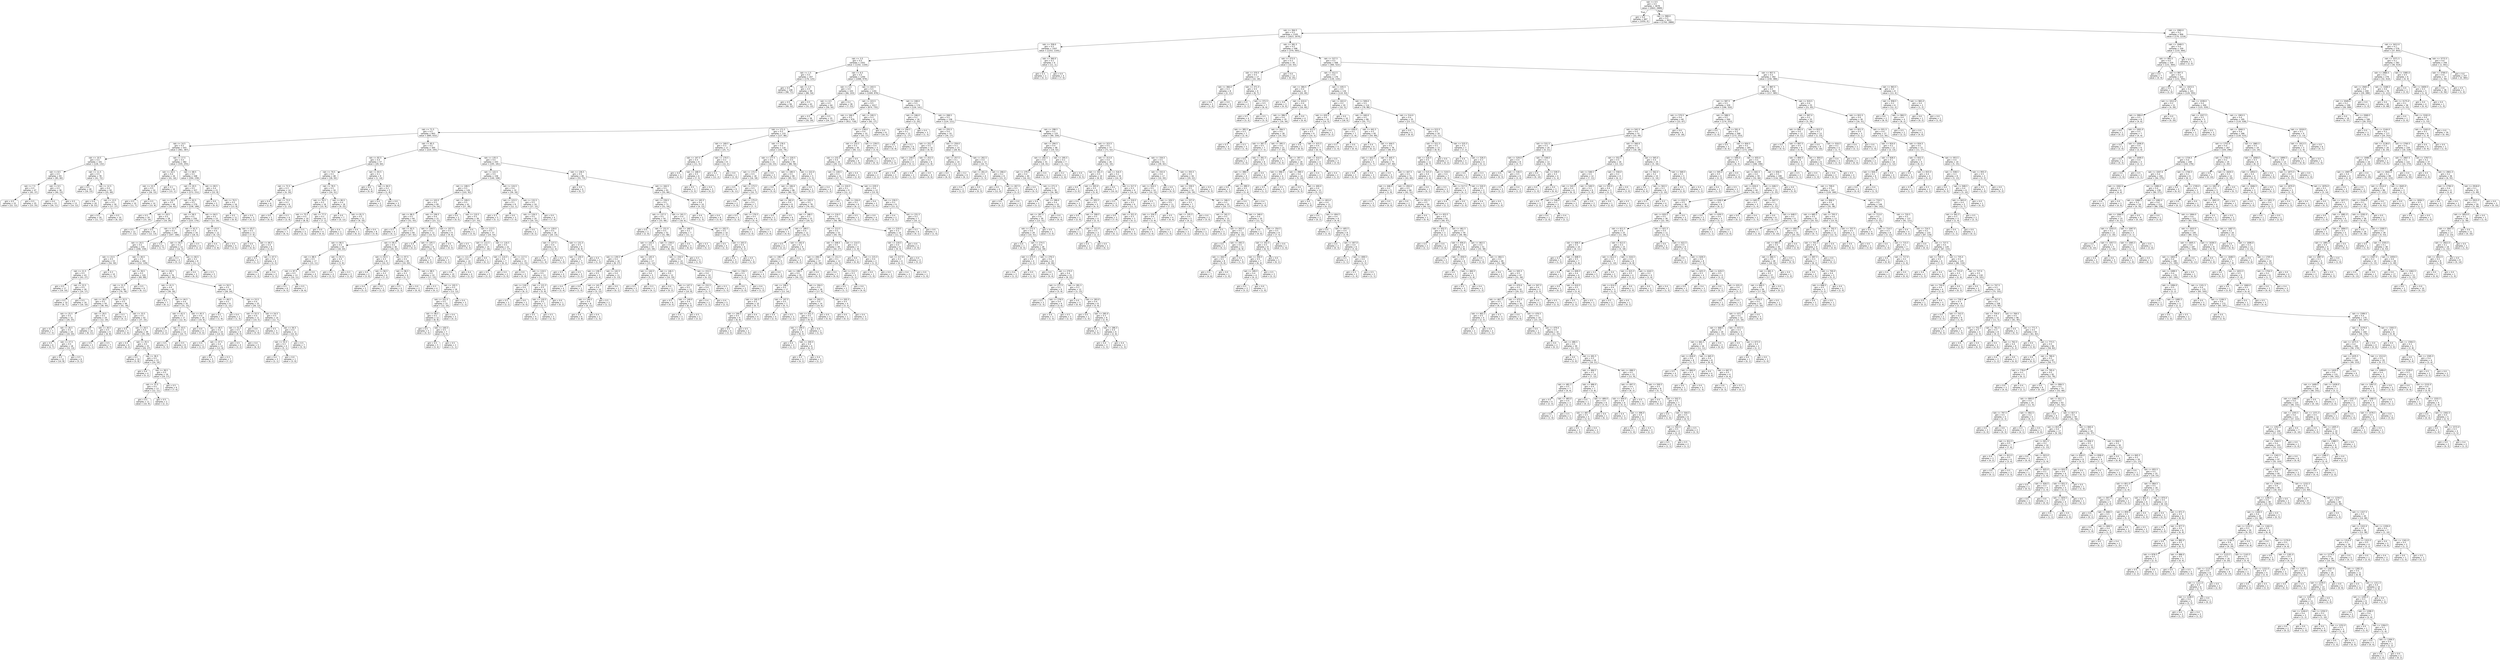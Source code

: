 digraph Tree {
node [shape=box, style="rounded", color="black", fontname=helvetica] ;
edge [fontname=helvetica] ;
0 [label="rain <= 0.5\ngini = 0.5\nsamples = 3678\nvalue = [2843, 2889]"] ;
1 [label="gini = 0.0\nsamples = 667\nvalue = [1050, 0]"] ;
0 -> 1 [labeldistance=2.5, labelangle=45, headlabel="True"] ;
2 [label="rain <= 968.0\ngini = 0.5\nsamples = 3011\nvalue = [1793, 2889]"] ;
0 -> 2 [labeldistance=2.5, labelangle=-45, headlabel="False"] ;
3 [label="rain <= 364.5\ngini = 0.5\nsamples = 2105\nvalue = [1623, 1670]"] ;
2 -> 3 ;
4 [label="rain <= 358.0\ngini = 0.5\nsamples = 1507\nvalue = [1253, 1105]"] ;
3 -> 4 ;
5 [label="rain <= 3.5\ngini = 0.5\nsamples = 1501\nvalue = [1242, 1104]"] ;
4 -> 5 ;
6 [label="rain <= 1.5\ngini = 0.5\nsamples = 207\nvalue = [176, 125]"] ;
5 -> 6 ;
7 [label="gini = 0.5\nsamples = 108\nvalue = [96, 71]"] ;
6 -> 7 ;
8 [label="rain <= 2.5\ngini = 0.5\nsamples = 99\nvalue = [80, 54]"] ;
6 -> 8 ;
9 [label="gini = 0.5\nsamples = 56\nvalue = [49, 32]"] ;
8 -> 9 ;
10 [label="gini = 0.5\nsamples = 43\nvalue = [31, 22]"] ;
8 -> 10 ;
11 [label="rain <= 6.5\ngini = 0.5\nsamples = 1294\nvalue = [1066, 979]"] ;
5 -> 11 ;
12 [label="rain <= 5.5\ngini = 0.5\nsamples = 103\nvalue = [66, 103]"] ;
11 -> 12 ;
13 [label="rain <= 4.5\ngini = 0.5\nsamples = 64\nvalue = [59, 50]"] ;
12 -> 13 ;
14 [label="gini = 0.5\nsamples = 39\nvalue = [35, 29]"] ;
13 -> 14 ;
15 [label="gini = 0.5\nsamples = 25\nvalue = [24, 21]"] ;
13 -> 15 ;
16 [label="gini = 0.2\nsamples = 39\nvalue = [7, 53]"] ;
12 -> 16 ;
17 [label="rain <= 243.5\ngini = 0.5\nsamples = 1191\nvalue = [1000, 876]"] ;
11 -> 17 ;
18 [label="rain <= 223.5\ngini = 0.5\nsamples = 1017\nvalue = [874, 735]"] ;
17 -> 18 ;
19 [label="rain <= 166.5\ngini = 0.5\nsamples = 976\nvalue = [812, 718]"] ;
18 -> 19 ;
20 [label="rain <= 71.5\ngini = 0.5\nsamples = 843\nvalue = [685, 632]"] ;
19 -> 20 ;
21 [label="rain <= 14.5\ngini = 0.5\nsamples = 543\nvalue = [461, 387]"] ;
20 -> 21 ;
22 [label="rain <= 10.5\ngini = 0.5\nsamples = 161\nvalue = [126, 132]"] ;
21 -> 22 ;
23 [label="rain <= 8.5\ngini = 0.5\nsamples = 83\nvalue = [85, 60]"] ;
22 -> 23 ;
24 [label="rain <= 7.5\ngini = 0.5\nsamples = 47\nvalue = [45, 37]"] ;
23 -> 24 ;
25 [label="gini = 0.5\nsamples = 22\nvalue = [22, 12]"] ;
24 -> 25 ;
26 [label="gini = 0.5\nsamples = 25\nvalue = [23, 25]"] ;
24 -> 26 ;
27 [label="rain <= 9.5\ngini = 0.5\nsamples = 36\nvalue = [40, 23]"] ;
23 -> 27 ;
28 [label="gini = 0.4\nsamples = 23\nvalue = [26, 11]"] ;
27 -> 28 ;
29 [label="gini = 0.5\nsamples = 13\nvalue = [14, 12]"] ;
27 -> 29 ;
30 [label="rain <= 11.5\ngini = 0.5\nsamples = 78\nvalue = [41, 72]"] ;
22 -> 30 ;
31 [label="gini = 0.5\nsamples = 28\nvalue = [16, 23]"] ;
30 -> 31 ;
32 [label="rain <= 12.5\ngini = 0.4\nsamples = 50\nvalue = [25, 49]"] ;
30 -> 32 ;
33 [label="gini = 0.4\nsamples = 20\nvalue = [8, 22]"] ;
32 -> 33 ;
34 [label="rain <= 13.5\ngini = 0.5\nsamples = 30\nvalue = [17, 27]"] ;
32 -> 34 ;
35 [label="gini = 0.5\nsamples = 20\nvalue = [11, 17]"] ;
34 -> 35 ;
36 [label="gini = 0.5\nsamples = 10\nvalue = [6, 10]"] ;
34 -> 36 ;
37 [label="rain <= 17.5\ngini = 0.5\nsamples = 382\nvalue = [335, 255]"] ;
21 -> 37 ;
38 [label="rain <= 16.5\ngini = 0.4\nsamples = 34\nvalue = [41, 16]"] ;
37 -> 38 ;
39 [label="rain <= 15.5\ngini = 0.5\nsamples = 24\nvalue = [26, 15]"] ;
38 -> 39 ;
40 [label="gini = 0.5\nsamples = 10\nvalue = [11, 7]"] ;
39 -> 40 ;
41 [label="gini = 0.5\nsamples = 14\nvalue = [15, 8]"] ;
39 -> 41 ;
42 [label="gini = 0.1\nsamples = 10\nvalue = [15, 1]"] ;
38 -> 42 ;
43 [label="rain <= 68.5\ngini = 0.5\nsamples = 348\nvalue = [294, 239]"] ;
37 -> 43 ;
44 [label="rain <= 20.5\ngini = 0.5\nsamples = 327\nvalue = [272, 231]"] ;
43 -> 44 ;
45 [label="rain <= 18.5\ngini = 0.5\nsamples = 48\nvalue = [34, 42]"] ;
44 -> 45 ;
46 [label="gini = 0.5\nsamples = 20\nvalue = [15, 16]"] ;
45 -> 46 ;
47 [label="rain <= 19.5\ngini = 0.5\nsamples = 28\nvalue = [19, 26]"] ;
45 -> 47 ;
48 [label="gini = 0.5\nsamples = 12\nvalue = [7, 13]"] ;
47 -> 48 ;
49 [label="gini = 0.5\nsamples = 16\nvalue = [12, 13]"] ;
47 -> 49 ;
50 [label="rain <= 62.5\ngini = 0.5\nsamples = 279\nvalue = [238, 189]"] ;
44 -> 50 ;
51 [label="rain <= 58.5\ngini = 0.5\nsamples = 256\nvalue = [225, 170]"] ;
50 -> 51 ;
52 [label="rain <= 57.5\ngini = 0.5\nsamples = 240\nvalue = [207, 166]"] ;
51 -> 52 ;
53 [label="rain <= 24.5\ngini = 0.5\nsamples = 234\nvalue = [206, 159]"] ;
52 -> 53 ;
54 [label="rain <= 23.5\ngini = 0.5\nsamples = 53\nvalue = [54, 30]"] ;
53 -> 54 ;
55 [label="rain <= 21.5\ngini = 0.5\nsamples = 43\nvalue = [43, 27]"] ;
54 -> 55 ;
56 [label="gini = 0.5\nsamples = 17\nvalue = [19, 10]"] ;
55 -> 56 ;
57 [label="rain <= 22.5\ngini = 0.5\nsamples = 26\nvalue = [24, 17]"] ;
55 -> 57 ;
58 [label="gini = 0.5\nsamples = 10\nvalue = [8, 7]"] ;
57 -> 58 ;
59 [label="gini = 0.5\nsamples = 16\nvalue = [16, 10]"] ;
57 -> 59 ;
60 [label="gini = 0.3\nsamples = 10\nvalue = [11, 3]"] ;
54 -> 60 ;
61 [label="rain <= 40.5\ngini = 0.5\nsamples = 181\nvalue = [152, 129]"] ;
53 -> 61 ;
62 [label="rain <= 39.5\ngini = 0.5\nsamples = 105\nvalue = [85, 89]"] ;
61 -> 62 ;
63 [label="rain <= 31.5\ngini = 0.5\nsamples = 96\nvalue = [79, 78]"] ;
62 -> 63 ;
64 [label="rain <= 28.5\ngini = 0.5\nsamples = 50\nvalue = [38, 44]"] ;
63 -> 64 ;
65 [label="rain <= 25.5\ngini = 0.5\nsamples = 31\nvalue = [26, 25]"] ;
64 -> 65 ;
66 [label="gini = 0.5\nsamples = 7\nvalue = [7, 5]"] ;
65 -> 66 ;
67 [label="rain <= 26.5\ngini = 0.5\nsamples = 24\nvalue = [19, 20]"] ;
65 -> 67 ;
68 [label="gini = 0.5\nsamples = 6\nvalue = [4, 7]"] ;
67 -> 68 ;
69 [label="rain <= 27.5\ngini = 0.5\nsamples = 18\nvalue = [15, 13]"] ;
67 -> 69 ;
70 [label="gini = 0.5\nsamples = 12\nvalue = [10, 8]"] ;
69 -> 70 ;
71 [label="gini = 0.5\nsamples = 6\nvalue = [5, 5]"] ;
69 -> 71 ;
72 [label="rain <= 29.5\ngini = 0.5\nsamples = 19\nvalue = [12, 19]"] ;
64 -> 72 ;
73 [label="gini = 0.5\nsamples = 10\nvalue = [6, 11]"] ;
72 -> 73 ;
74 [label="rain <= 30.5\ngini = 0.5\nsamples = 9\nvalue = [6, 8]"] ;
72 -> 74 ;
75 [label="gini = 0.5\nsamples = 2\nvalue = [1, 1]"] ;
74 -> 75 ;
76 [label="gini = 0.5\nsamples = 7\nvalue = [5, 7]"] ;
74 -> 76 ;
77 [label="rain <= 32.5\ngini = 0.5\nsamples = 46\nvalue = [41, 34]"] ;
63 -> 77 ;
78 [label="gini = 0.3\nsamples = 4\nvalue = [4, 1]"] ;
77 -> 78 ;
79 [label="rain <= 33.5\ngini = 0.5\nsamples = 42\nvalue = [37, 33]"] ;
77 -> 79 ;
80 [label="gini = 0.4\nsamples = 3\nvalue = [2, 4]"] ;
79 -> 80 ;
81 [label="rain <= 34.5\ngini = 0.5\nsamples = 39\nvalue = [35, 29]"] ;
79 -> 81 ;
82 [label="gini = 0.4\nsamples = 6\nvalue = [6, 2]"] ;
81 -> 82 ;
83 [label="rain <= 35.5\ngini = 0.5\nsamples = 33\nvalue = [29, 27]"] ;
81 -> 83 ;
84 [label="gini = 0.5\nsamples = 10\nvalue = [5, 8]"] ;
83 -> 84 ;
85 [label="rain <= 36.5\ngini = 0.5\nsamples = 23\nvalue = [24, 19]"] ;
83 -> 85 ;
86 [label="gini = 0.4\nsamples = 4\nvalue = [5, 2]"] ;
85 -> 86 ;
87 [label="rain <= 38.5\ngini = 0.5\nsamples = 19\nvalue = [19, 17]"] ;
85 -> 87 ;
88 [label="rain <= 37.5\ngini = 0.5\nsamples = 13\nvalue = [12, 11]"] ;
87 -> 88 ;
89 [label="gini = 0.5\nsamples = 11\nvalue = [10, 9]"] ;
88 -> 89 ;
90 [label="gini = 0.5\nsamples = 2\nvalue = [2, 2]"] ;
88 -> 90 ;
91 [label="gini = 0.5\nsamples = 6\nvalue = [7, 6]"] ;
87 -> 91 ;
92 [label="gini = 0.5\nsamples = 9\nvalue = [6, 11]"] ;
62 -> 92 ;
93 [label="rain <= 48.5\ngini = 0.5\nsamples = 76\nvalue = [67, 40]"] ;
61 -> 93 ;
94 [label="rain <= 41.5\ngini = 0.4\nsamples = 42\nvalue = [39, 16]"] ;
93 -> 94 ;
95 [label="gini = 0.2\nsamples = 7\nvalue = [8, 1]"] ;
94 -> 95 ;
96 [label="rain <= 44.5\ngini = 0.4\nsamples = 35\nvalue = [31, 15]"] ;
94 -> 96 ;
97 [label="rain <= 42.5\ngini = 0.5\nsamples = 17\nvalue = [12, 9]"] ;
96 -> 97 ;
98 [label="gini = 0.5\nsamples = 4\nvalue = [2, 2]"] ;
97 -> 98 ;
99 [label="rain <= 43.5\ngini = 0.5\nsamples = 13\nvalue = [10, 7]"] ;
97 -> 99 ;
100 [label="gini = 0.5\nsamples = 5\nvalue = [5, 3]"] ;
99 -> 100 ;
101 [label="gini = 0.5\nsamples = 8\nvalue = [5, 4]"] ;
99 -> 101 ;
102 [label="rain <= 45.5\ngini = 0.4\nsamples = 18\nvalue = [19, 6]"] ;
96 -> 102 ;
103 [label="gini = 0.0\nsamples = 4\nvalue = [5, 0]"] ;
102 -> 103 ;
104 [label="rain <= 46.5\ngini = 0.4\nsamples = 14\nvalue = [14, 6]"] ;
102 -> 104 ;
105 [label="gini = 0.4\nsamples = 2\nvalue = [1, 2]"] ;
104 -> 105 ;
106 [label="rain <= 47.5\ngini = 0.4\nsamples = 12\nvalue = [13, 4]"] ;
104 -> 106 ;
107 [label="gini = 0.4\nsamples = 5\nvalue = [6, 2]"] ;
106 -> 107 ;
108 [label="gini = 0.3\nsamples = 7\nvalue = [7, 2]"] ;
106 -> 108 ;
109 [label="rain <= 50.5\ngini = 0.5\nsamples = 34\nvalue = [28, 24]"] ;
93 -> 109 ;
110 [label="rain <= 49.5\ngini = 0.2\nsamples = 9\nvalue = [2, 12]"] ;
109 -> 110 ;
111 [label="gini = 0.2\nsamples = 7\nvalue = [1, 9]"] ;
110 -> 111 ;
112 [label="gini = 0.4\nsamples = 2\nvalue = [1, 3]"] ;
110 -> 112 ;
113 [label="rain <= 53.5\ngini = 0.4\nsamples = 25\nvalue = [26, 12]"] ;
109 -> 113 ;
114 [label="rain <= 52.5\ngini = 0.4\nsamples = 11\nvalue = [14, 5]"] ;
113 -> 114 ;
115 [label="rain <= 51.5\ngini = 0.5\nsamples = 9\nvalue = [9, 5]"] ;
114 -> 115 ;
116 [label="gini = 0.5\nsamples = 4\nvalue = [3, 2]"] ;
115 -> 116 ;
117 [label="gini = 0.4\nsamples = 5\nvalue = [6, 3]"] ;
115 -> 117 ;
118 [label="gini = 0.0\nsamples = 2\nvalue = [5, 0]"] ;
114 -> 118 ;
119 [label="rain <= 54.5\ngini = 0.5\nsamples = 14\nvalue = [12, 7]"] ;
113 -> 119 ;
120 [label="gini = 0.5\nsamples = 3\nvalue = [2, 3]"] ;
119 -> 120 ;
121 [label="rain <= 56.5\ngini = 0.4\nsamples = 11\nvalue = [10, 4]"] ;
119 -> 121 ;
122 [label="rain <= 55.5\ngini = 0.3\nsamples = 4\nvalue = [5, 1]"] ;
121 -> 122 ;
123 [label="gini = 0.4\nsamples = 3\nvalue = [2, 1]"] ;
122 -> 123 ;
124 [label="gini = 0.0\nsamples = 1\nvalue = [3, 0]"] ;
122 -> 124 ;
125 [label="gini = 0.5\nsamples = 7\nvalue = [5, 3]"] ;
121 -> 125 ;
126 [label="gini = 0.2\nsamples = 6\nvalue = [1, 7]"] ;
52 -> 126 ;
127 [label="rain <= 61.5\ngini = 0.3\nsamples = 16\nvalue = [18, 4]"] ;
51 -> 127 ;
128 [label="rain <= 59.5\ngini = 0.2\nsamples = 12\nvalue = [16, 2]"] ;
127 -> 128 ;
129 [label="gini = 0.3\nsamples = 4\nvalue = [5, 1]"] ;
128 -> 129 ;
130 [label="rain <= 60.5\ngini = 0.2\nsamples = 8\nvalue = [11, 1]"] ;
128 -> 130 ;
131 [label="gini = 0.0\nsamples = 3\nvalue = [6, 0]"] ;
130 -> 131 ;
132 [label="gini = 0.3\nsamples = 5\nvalue = [5, 1]"] ;
130 -> 132 ;
133 [label="gini = 0.5\nsamples = 4\nvalue = [2, 2]"] ;
127 -> 133 ;
134 [label="rain <= 64.5\ngini = 0.5\nsamples = 23\nvalue = [13, 19]"] ;
50 -> 134 ;
135 [label="rain <= 63.5\ngini = 0.4\nsamples = 12\nvalue = [6, 13]"] ;
134 -> 135 ;
136 [label="gini = 0.4\nsamples = 7\nvalue = [3, 8]"] ;
135 -> 136 ;
137 [label="gini = 0.5\nsamples = 5\nvalue = [3, 5]"] ;
135 -> 137 ;
138 [label="rain <= 65.5\ngini = 0.5\nsamples = 11\nvalue = [7, 6]"] ;
134 -> 138 ;
139 [label="gini = 0.0\nsamples = 3\nvalue = [4, 0]"] ;
138 -> 139 ;
140 [label="rain <= 66.5\ngini = 0.4\nsamples = 8\nvalue = [3, 6]"] ;
138 -> 140 ;
141 [label="gini = 0.5\nsamples = 2\nvalue = [1, 1]"] ;
140 -> 141 ;
142 [label="rain <= 67.5\ngini = 0.4\nsamples = 6\nvalue = [2, 5]"] ;
140 -> 142 ;
143 [label="gini = 0.4\nsamples = 3\nvalue = [1, 3]"] ;
142 -> 143 ;
144 [label="gini = 0.4\nsamples = 3\nvalue = [1, 2]"] ;
142 -> 144 ;
145 [label="rain <= 69.5\ngini = 0.4\nsamples = 21\nvalue = [22, 8]"] ;
43 -> 145 ;
146 [label="gini = 0.0\nsamples = 5\nvalue = [9, 0]"] ;
145 -> 146 ;
147 [label="rain <= 70.5\ngini = 0.5\nsamples = 16\nvalue = [13, 8]"] ;
145 -> 147 ;
148 [label="gini = 0.5\nsamples = 11\nvalue = [9, 6]"] ;
147 -> 148 ;
149 [label="gini = 0.4\nsamples = 5\nvalue = [4, 2]"] ;
147 -> 149 ;
150 [label="rain <= 85.5\ngini = 0.5\nsamples = 300\nvalue = [224, 245]"] ;
20 -> 150 ;
151 [label="rain <= 82.5\ngini = 0.4\nsamples = 57\nvalue = [29, 64]"] ;
150 -> 151 ;
152 [label="rain <= 74.5\ngini = 0.5\nsamples = 48\nvalue = [28, 50]"] ;
151 -> 152 ;
153 [label="rain <= 72.5\ngini = 0.3\nsamples = 14\nvalue = [4, 19]"] ;
152 -> 153 ;
154 [label="gini = 0.4\nsamples = 6\nvalue = [2, 6]"] ;
153 -> 154 ;
155 [label="rain <= 73.5\ngini = 0.2\nsamples = 8\nvalue = [2, 13]"] ;
153 -> 155 ;
156 [label="gini = 0.0\nsamples = 2\nvalue = [0, 4]"] ;
155 -> 156 ;
157 [label="gini = 0.3\nsamples = 6\nvalue = [2, 9]"] ;
155 -> 157 ;
158 [label="rain <= 78.5\ngini = 0.5\nsamples = 34\nvalue = [24, 31]"] ;
152 -> 158 ;
159 [label="rain <= 76.5\ngini = 0.5\nsamples = 16\nvalue = [15, 9]"] ;
158 -> 159 ;
160 [label="rain <= 75.5\ngini = 0.5\nsamples = 10\nvalue = [8, 8]"] ;
159 -> 160 ;
161 [label="gini = 0.5\nsamples = 7\nvalue = [6, 5]"] ;
160 -> 161 ;
162 [label="gini = 0.5\nsamples = 3\nvalue = [2, 3]"] ;
160 -> 162 ;
163 [label="rain <= 77.5\ngini = 0.2\nsamples = 6\nvalue = [7, 1]"] ;
159 -> 163 ;
164 [label="gini = 0.0\nsamples = 4\nvalue = [4, 0]"] ;
163 -> 164 ;
165 [label="gini = 0.4\nsamples = 2\nvalue = [3, 1]"] ;
163 -> 165 ;
166 [label="rain <= 80.5\ngini = 0.4\nsamples = 18\nvalue = [9, 22]"] ;
158 -> 166 ;
167 [label="gini = 0.0\nsamples = 7\nvalue = [0, 12]"] ;
166 -> 167 ;
168 [label="rain <= 81.5\ngini = 0.5\nsamples = 11\nvalue = [9, 10]"] ;
166 -> 168 ;
169 [label="gini = 0.4\nsamples = 3\nvalue = [6, 2]"] ;
168 -> 169 ;
170 [label="gini = 0.4\nsamples = 8\nvalue = [3, 8]"] ;
168 -> 170 ;
171 [label="rain <= 83.5\ngini = 0.1\nsamples = 9\nvalue = [1, 14]"] ;
151 -> 171 ;
172 [label="gini = 0.0\nsamples = 4\nvalue = [0, 6]"] ;
171 -> 172 ;
173 [label="rain <= 84.5\ngini = 0.2\nsamples = 5\nvalue = [1, 8]"] ;
171 -> 173 ;
174 [label="gini = 0.4\nsamples = 2\nvalue = [1, 2]"] ;
173 -> 174 ;
175 [label="gini = 0.0\nsamples = 3\nvalue = [0, 6]"] ;
173 -> 175 ;
176 [label="rain <= 135.5\ngini = 0.5\nsamples = 243\nvalue = [195, 181]"] ;
150 -> 176 ;
177 [label="rain <= 122.5\ngini = 0.5\nsamples = 158\nvalue = [140, 108]"] ;
176 -> 177 ;
178 [label="rain <= 108.5\ngini = 0.5\nsamples = 126\nvalue = [101, 92]"] ;
177 -> 178 ;
179 [label="rain <= 103.5\ngini = 0.5\nsamples = 85\nvalue = [74, 54]"] ;
178 -> 179 ;
180 [label="rain <= 86.5\ngini = 0.5\nsamples = 64\nvalue = [51, 43]"] ;
179 -> 180 ;
181 [label="gini = 0.3\nsamples = 4\nvalue = [4, 1]"] ;
180 -> 181 ;
182 [label="rain <= 92.5\ngini = 0.5\nsamples = 60\nvalue = [47, 42]"] ;
180 -> 182 ;
183 [label="rain <= 90.5\ngini = 0.5\nsamples = 24\nvalue = [18, 20]"] ;
182 -> 183 ;
184 [label="rain <= 88.5\ngini = 0.5\nsamples = 17\nvalue = [15, 11]"] ;
183 -> 184 ;
185 [label="rain <= 87.5\ngini = 0.5\nsamples = 13\nvalue = [10, 11]"] ;
184 -> 185 ;
186 [label="gini = 0.5\nsamples = 6\nvalue = [4, 5]"] ;
185 -> 186 ;
187 [label="gini = 0.5\nsamples = 7\nvalue = [6, 6]"] ;
185 -> 187 ;
188 [label="gini = 0.0\nsamples = 4\nvalue = [5, 0]"] ;
184 -> 188 ;
189 [label="rain <= 91.5\ngini = 0.4\nsamples = 7\nvalue = [3, 9]"] ;
183 -> 189 ;
190 [label="gini = 0.4\nsamples = 4\nvalue = [2, 5]"] ;
189 -> 190 ;
191 [label="gini = 0.3\nsamples = 3\nvalue = [1, 4]"] ;
189 -> 191 ;
192 [label="rain <= 95.5\ngini = 0.5\nsamples = 36\nvalue = [29, 22]"] ;
182 -> 192 ;
193 [label="rain <= 93.5\ngini = 0.3\nsamples = 8\nvalue = [10, 2]"] ;
192 -> 193 ;
194 [label="gini = 0.0\nsamples = 2\nvalue = [3, 0]"] ;
193 -> 194 ;
195 [label="rain <= 94.5\ngini = 0.3\nsamples = 6\nvalue = [7, 2]"] ;
193 -> 195 ;
196 [label="gini = 0.4\nsamples = 5\nvalue = [5, 2]"] ;
195 -> 196 ;
197 [label="gini = 0.0\nsamples = 1\nvalue = [2, 0]"] ;
195 -> 197 ;
198 [label="rain <= 97.5\ngini = 0.5\nsamples = 28\nvalue = [19, 20]"] ;
192 -> 198 ;
199 [label="rain <= 96.5\ngini = 0.3\nsamples = 6\nvalue = [2, 7]"] ;
198 -> 199 ;
200 [label="gini = 0.5\nsamples = 4\nvalue = [2, 3]"] ;
199 -> 200 ;
201 [label="gini = 0.0\nsamples = 2\nvalue = [0, 4]"] ;
199 -> 201 ;
202 [label="rain <= 98.5\ngini = 0.5\nsamples = 22\nvalue = [17, 13]"] ;
198 -> 202 ;
203 [label="gini = 0.3\nsamples = 4\nvalue = [4, 1]"] ;
202 -> 203 ;
204 [label="rain <= 102.5\ngini = 0.5\nsamples = 18\nvalue = [13, 12]"] ;
202 -> 204 ;
205 [label="rain <= 101.5\ngini = 0.5\nsamples = 15\nvalue = [12, 10]"] ;
204 -> 205 ;
206 [label="rain <= 99.5\ngini = 0.5\nsamples = 12\nvalue = [8, 8]"] ;
205 -> 206 ;
207 [label="gini = 0.5\nsamples = 5\nvalue = [4, 3]"] ;
206 -> 207 ;
208 [label="rain <= 100.5\ngini = 0.5\nsamples = 7\nvalue = [4, 5]"] ;
206 -> 208 ;
209 [label="gini = 0.5\nsamples = 5\nvalue = [3, 4]"] ;
208 -> 209 ;
210 [label="gini = 0.5\nsamples = 2\nvalue = [1, 1]"] ;
208 -> 210 ;
211 [label="gini = 0.4\nsamples = 3\nvalue = [4, 2]"] ;
205 -> 211 ;
212 [label="gini = 0.4\nsamples = 3\nvalue = [1, 2]"] ;
204 -> 212 ;
213 [label="rain <= 106.5\ngini = 0.4\nsamples = 21\nvalue = [23, 11]"] ;
179 -> 213 ;
214 [label="rain <= 104.5\ngini = 0.4\nsamples = 12\nvalue = [14, 5]"] ;
213 -> 214 ;
215 [label="gini = 0.4\nsamples = 4\nvalue = [4, 2]"] ;
214 -> 215 ;
216 [label="rain <= 105.5\ngini = 0.4\nsamples = 8\nvalue = [10, 3]"] ;
214 -> 216 ;
217 [label="gini = 0.4\nsamples = 5\nvalue = [6, 2]"] ;
216 -> 217 ;
218 [label="gini = 0.3\nsamples = 3\nvalue = [4, 1]"] ;
216 -> 218 ;
219 [label="rain <= 107.5\ngini = 0.5\nsamples = 9\nvalue = [9, 6]"] ;
213 -> 219 ;
220 [label="gini = 0.5\nsamples = 5\nvalue = [4, 3]"] ;
219 -> 220 ;
221 [label="gini = 0.5\nsamples = 4\nvalue = [5, 3]"] ;
219 -> 221 ;
222 [label="rain <= 109.5\ngini = 0.5\nsamples = 41\nvalue = [27, 38]"] ;
178 -> 222 ;
223 [label="gini = 0.0\nsamples = 2\nvalue = [0, 5]"] ;
222 -> 223 ;
224 [label="rain <= 110.5\ngini = 0.5\nsamples = 39\nvalue = [27, 33]"] ;
222 -> 224 ;
225 [label="gini = 0.0\nsamples = 2\nvalue = [3, 0]"] ;
224 -> 225 ;
226 [label="rain <= 113.5\ngini = 0.5\nsamples = 37\nvalue = [24, 33]"] ;
224 -> 226 ;
227 [label="rain <= 112.5\ngini = 0.4\nsamples = 15\nvalue = [7, 16]"] ;
226 -> 227 ;
228 [label="rain <= 111.5\ngini = 0.4\nsamples = 14\nvalue = [7, 15]"] ;
227 -> 228 ;
229 [label="gini = 0.4\nsamples = 10\nvalue = [5, 10]"] ;
228 -> 229 ;
230 [label="gini = 0.4\nsamples = 4\nvalue = [2, 5]"] ;
228 -> 230 ;
231 [label="gini = 0.0\nsamples = 1\nvalue = [0, 1]"] ;
227 -> 231 ;
232 [label="rain <= 116.5\ngini = 0.5\nsamples = 22\nvalue = [17, 17]"] ;
226 -> 232 ;
233 [label="rain <= 114.5\ngini = 0.4\nsamples = 7\nvalue = [6, 2]"] ;
232 -> 233 ;
234 [label="gini = 0.5\nsamples = 5\nvalue = [3, 2]"] ;
233 -> 234 ;
235 [label="gini = 0.0\nsamples = 2\nvalue = [3, 0]"] ;
233 -> 235 ;
236 [label="rain <= 117.5\ngini = 0.5\nsamples = 15\nvalue = [11, 15]"] ;
232 -> 236 ;
237 [label="gini = 0.0\nsamples = 2\nvalue = [0, 4]"] ;
236 -> 237 ;
238 [label="rain <= 119.5\ngini = 0.5\nsamples = 13\nvalue = [11, 11]"] ;
236 -> 238 ;
239 [label="rain <= 118.5\ngini = 0.4\nsamples = 5\nvalue = [6, 2]"] ;
238 -> 239 ;
240 [label="gini = 0.5\nsamples = 3\nvalue = [2, 2]"] ;
239 -> 240 ;
241 [label="gini = 0.0\nsamples = 2\nvalue = [4, 0]"] ;
239 -> 241 ;
242 [label="rain <= 121.5\ngini = 0.5\nsamples = 8\nvalue = [5, 9]"] ;
238 -> 242 ;
243 [label="rain <= 120.5\ngini = 0.5\nsamples = 7\nvalue = [5, 7]"] ;
242 -> 243 ;
244 [label="gini = 0.5\nsamples = 4\nvalue = [3, 4]"] ;
243 -> 244 ;
245 [label="gini = 0.5\nsamples = 3\nvalue = [2, 3]"] ;
243 -> 245 ;
246 [label="gini = 0.0\nsamples = 1\nvalue = [0, 2]"] ;
242 -> 246 ;
247 [label="rain <= 124.5\ngini = 0.4\nsamples = 32\nvalue = [39, 16]"] ;
177 -> 247 ;
248 [label="rain <= 123.5\ngini = 0.1\nsamples = 8\nvalue = [12, 1]"] ;
247 -> 248 ;
249 [label="gini = 0.3\nsamples = 5\nvalue = [5, 1]"] ;
248 -> 249 ;
250 [label="gini = 0.0\nsamples = 3\nvalue = [7, 0]"] ;
248 -> 250 ;
251 [label="rain <= 132.5\ngini = 0.5\nsamples = 24\nvalue = [27, 15]"] ;
247 -> 251 ;
252 [label="rain <= 126.5\ngini = 0.5\nsamples = 20\nvalue = [20, 15]"] ;
251 -> 252 ;
253 [label="gini = 0.0\nsamples = 2\nvalue = [0, 2]"] ;
252 -> 253 ;
254 [label="rain <= 129.0\ngini = 0.5\nsamples = 18\nvalue = [20, 13]"] ;
252 -> 254 ;
255 [label="rain <= 127.5\ngini = 0.4\nsamples = 9\nvalue = [12, 4]"] ;
254 -> 255 ;
256 [label="gini = 0.4\nsamples = 8\nvalue = [11, 4]"] ;
255 -> 256 ;
257 [label="gini = 0.0\nsamples = 1\nvalue = [1, 0]"] ;
255 -> 257 ;
258 [label="rain <= 131.5\ngini = 0.5\nsamples = 9\nvalue = [8, 9]"] ;
254 -> 258 ;
259 [label="rain <= 130.5\ngini = 0.5\nsamples = 7\nvalue = [7, 7]"] ;
258 -> 259 ;
260 [label="gini = 0.5\nsamples = 4\nvalue = [4, 5]"] ;
259 -> 260 ;
261 [label="gini = 0.5\nsamples = 3\nvalue = [3, 2]"] ;
259 -> 261 ;
262 [label="gini = 0.4\nsamples = 2\nvalue = [1, 2]"] ;
258 -> 262 ;
263 [label="gini = 0.0\nsamples = 4\nvalue = [7, 0]"] ;
251 -> 263 ;
264 [label="rain <= 136.5\ngini = 0.5\nsamples = 85\nvalue = [55, 73]"] ;
176 -> 264 ;
265 [label="gini = 0.0\nsamples = 4\nvalue = [0, 7]"] ;
264 -> 265 ;
266 [label="rain <= 164.5\ngini = 0.5\nsamples = 81\nvalue = [55, 66]"] ;
264 -> 266 ;
267 [label="rain <= 159.5\ngini = 0.5\nsamples = 71\nvalue = [51, 54]"] ;
266 -> 267 ;
268 [label="rain <= 137.5\ngini = 0.5\nsamples = 54\nvalue = [33, 48]"] ;
267 -> 268 ;
269 [label="gini = 0.0\nsamples = 2\nvalue = [2, 0]"] ;
268 -> 269 ;
270 [label="rain <= 151.0\ngini = 0.5\nsamples = 52\nvalue = [31, 48]"] ;
268 -> 270 ;
271 [label="rain <= 143.5\ngini = 0.5\nsamples = 33\nvalue = [23, 29]"] ;
270 -> 271 ;
272 [label="rain <= 139.5\ngini = 0.4\nsamples = 16\nvalue = [8, 17]"] ;
271 -> 272 ;
273 [label="rain <= 138.5\ngini = 0.5\nsamples = 5\nvalue = [3, 4]"] ;
272 -> 273 ;
274 [label="gini = 0.4\nsamples = 4\nvalue = [2, 4]"] ;
273 -> 274 ;
275 [label="gini = 0.0\nsamples = 1\nvalue = [1, 0]"] ;
273 -> 275 ;
276 [label="rain <= 142.5\ngini = 0.4\nsamples = 11\nvalue = [5, 13]"] ;
272 -> 276 ;
277 [label="rain <= 141.5\ngini = 0.4\nsamples = 10\nvalue = [5, 12]"] ;
276 -> 277 ;
278 [label="rain <= 140.5\ngini = 0.4\nsamples = 8\nvalue = [4, 11]"] ;
277 -> 278 ;
279 [label="gini = 0.4\nsamples = 6\nvalue = [3, 8]"] ;
278 -> 279 ;
280 [label="gini = 0.4\nsamples = 2\nvalue = [1, 3]"] ;
278 -> 280 ;
281 [label="gini = 0.5\nsamples = 2\nvalue = [1, 1]"] ;
277 -> 281 ;
282 [label="gini = 0.0\nsamples = 1\nvalue = [0, 1]"] ;
276 -> 282 ;
283 [label="rain <= 145.5\ngini = 0.5\nsamples = 17\nvalue = [15, 12]"] ;
271 -> 283 ;
284 [label="rain <= 144.5\ngini = 0.4\nsamples = 5\nvalue = [5, 2]"] ;
283 -> 284 ;
285 [label="gini = 0.5\nsamples = 2\nvalue = [1, 1]"] ;
284 -> 285 ;
286 [label="gini = 0.3\nsamples = 3\nvalue = [4, 1]"] ;
284 -> 286 ;
287 [label="rain <= 146.5\ngini = 0.5\nsamples = 12\nvalue = [10, 10]"] ;
283 -> 287 ;
288 [label="gini = 0.0\nsamples = 1\nvalue = [0, 2]"] ;
287 -> 288 ;
289 [label="rain <= 147.5\ngini = 0.5\nsamples = 11\nvalue = [10, 8]"] ;
287 -> 289 ;
290 [label="gini = 0.5\nsamples = 6\nvalue = [4, 5]"] ;
289 -> 290 ;
291 [label="rain <= 149.0\ngini = 0.4\nsamples = 5\nvalue = [6, 3]"] ;
289 -> 291 ;
292 [label="gini = 0.4\nsamples = 3\nvalue = [3, 1]"] ;
291 -> 292 ;
293 [label="gini = 0.5\nsamples = 2\nvalue = [3, 2]"] ;
291 -> 293 ;
294 [label="rain <= 158.0\ngini = 0.4\nsamples = 19\nvalue = [8, 19]"] ;
270 -> 294 ;
295 [label="rain <= 154.5\ngini = 0.4\nsamples = 14\nvalue = [7, 14]"] ;
294 -> 295 ;
296 [label="rain <= 153.5\ngini = 0.4\nsamples = 10\nvalue = [4, 12]"] ;
295 -> 296 ;
297 [label="rain <= 152.5\ngini = 0.4\nsamples = 7\nvalue = [3, 7]"] ;
296 -> 297 ;
298 [label="gini = 0.4\nsamples = 2\nvalue = [1, 2]"] ;
297 -> 298 ;
299 [label="gini = 0.4\nsamples = 5\nvalue = [2, 5]"] ;
297 -> 299 ;
300 [label="gini = 0.3\nsamples = 3\nvalue = [1, 5]"] ;
296 -> 300 ;
301 [label="rain <= 156.5\ngini = 0.5\nsamples = 4\nvalue = [3, 2]"] ;
295 -> 301 ;
302 [label="gini = 0.0\nsamples = 2\nvalue = [2, 0]"] ;
301 -> 302 ;
303 [label="gini = 0.4\nsamples = 2\nvalue = [1, 2]"] ;
301 -> 303 ;
304 [label="gini = 0.3\nsamples = 5\nvalue = [1, 5]"] ;
294 -> 304 ;
305 [label="rain <= 161.5\ngini = 0.4\nsamples = 17\nvalue = [18, 6]"] ;
267 -> 305 ;
306 [label="rain <= 160.5\ngini = 0.2\nsamples = 7\nvalue = [11, 1]"] ;
305 -> 306 ;
307 [label="gini = 0.0\nsamples = 3\nvalue = [6, 0]"] ;
306 -> 307 ;
308 [label="gini = 0.3\nsamples = 4\nvalue = [5, 1]"] ;
306 -> 308 ;
309 [label="rain <= 162.5\ngini = 0.5\nsamples = 10\nvalue = [7, 5]"] ;
305 -> 309 ;
310 [label="gini = 0.5\nsamples = 4\nvalue = [2, 3]"] ;
309 -> 310 ;
311 [label="rain <= 163.5\ngini = 0.4\nsamples = 6\nvalue = [5, 2]"] ;
309 -> 311 ;
312 [label="gini = 0.4\nsamples = 5\nvalue = [4, 2]"] ;
311 -> 312 ;
313 [label="gini = 0.0\nsamples = 1\nvalue = [1, 0]"] ;
311 -> 313 ;
314 [label="rain <= 165.5\ngini = 0.4\nsamples = 10\nvalue = [4, 12]"] ;
266 -> 314 ;
315 [label="gini = 0.4\nsamples = 2\nvalue = [1, 3]"] ;
314 -> 315 ;
316 [label="gini = 0.4\nsamples = 8\nvalue = [3, 9]"] ;
314 -> 316 ;
317 [label="rain <= 171.5\ngini = 0.5\nsamples = 133\nvalue = [127, 86]"] ;
19 -> 317 ;
318 [label="rain <= 169.5\ngini = 0.3\nsamples = 17\nvalue = [25, 7]"] ;
317 -> 318 ;
319 [label="rain <= 167.5\ngini = 0.4\nsamples = 9\nvalue = [11, 5]"] ;
318 -> 319 ;
320 [label="gini = 0.0\nsamples = 3\nvalue = [4, 0]"] ;
319 -> 320 ;
321 [label="rain <= 168.5\ngini = 0.5\nsamples = 6\nvalue = [7, 5]"] ;
319 -> 321 ;
322 [label="gini = 0.5\nsamples = 3\nvalue = [3, 3]"] ;
321 -> 322 ;
323 [label="gini = 0.4\nsamples = 3\nvalue = [4, 2]"] ;
321 -> 323 ;
324 [label="rain <= 170.5\ngini = 0.2\nsamples = 8\nvalue = [14, 2]"] ;
318 -> 324 ;
325 [label="gini = 0.2\nsamples = 7\nvalue = [12, 2]"] ;
324 -> 325 ;
326 [label="gini = 0.0\nsamples = 1\nvalue = [2, 0]"] ;
324 -> 326 ;
327 [label="rain <= 178.5\ngini = 0.5\nsamples = 116\nvalue = [102, 79]"] ;
317 -> 327 ;
328 [label="rain <= 177.5\ngini = 0.5\nsamples = 21\nvalue = [16, 23]"] ;
327 -> 328 ;
329 [label="rain <= 172.5\ngini = 0.5\nsamples = 18\nvalue = [16, 18]"] ;
328 -> 329 ;
330 [label="gini = 0.5\nsamples = 9\nvalue = [6, 11]"] ;
329 -> 330 ;
331 [label="rain <= 173.5\ngini = 0.5\nsamples = 9\nvalue = [10, 7]"] ;
329 -> 331 ;
332 [label="gini = 0.0\nsamples = 2\nvalue = [3, 0]"] ;
331 -> 332 ;
333 [label="rain <= 175.0\ngini = 0.5\nsamples = 7\nvalue = [7, 7]"] ;
331 -> 333 ;
334 [label="gini = 0.5\nsamples = 3\nvalue = [2, 3]"] ;
333 -> 334 ;
335 [label="rain <= 176.5\ngini = 0.5\nsamples = 4\nvalue = [5, 4]"] ;
333 -> 335 ;
336 [label="gini = 0.0\nsamples = 1\nvalue = [2, 0]"] ;
335 -> 336 ;
337 [label="gini = 0.5\nsamples = 3\nvalue = [3, 4]"] ;
335 -> 337 ;
338 [label="gini = 0.0\nsamples = 3\nvalue = [0, 5]"] ;
328 -> 338 ;
339 [label="rain <= 220.5\ngini = 0.5\nsamples = 95\nvalue = [86, 56]"] ;
327 -> 339 ;
340 [label="rain <= 180.5\ngini = 0.5\nsamples = 90\nvalue = [85, 51]"] ;
339 -> 340 ;
341 [label="gini = 0.0\nsamples = 4\nvalue = [5, 0]"] ;
340 -> 341 ;
342 [label="rain <= 184.0\ngini = 0.5\nsamples = 86\nvalue = [80, 51]"] ;
340 -> 342 ;
343 [label="rain <= 182.0\ngini = 0.4\nsamples = 8\nvalue = [4, 8]"] ;
342 -> 343 ;
344 [label="gini = 0.0\nsamples = 2\nvalue = [0, 2]"] ;
343 -> 344 ;
345 [label="gini = 0.5\nsamples = 6\nvalue = [4, 6]"] ;
343 -> 345 ;
346 [label="rain <= 193.5\ngini = 0.5\nsamples = 78\nvalue = [76, 43]"] ;
342 -> 346 ;
347 [label="rain <= 188.5\ngini = 0.3\nsamples = 15\nvalue = [20, 5]"] ;
346 -> 347 ;
348 [label="gini = 0.0\nsamples = 3\nvalue = [4, 0]"] ;
347 -> 348 ;
349 [label="rain <= 189.5\ngini = 0.4\nsamples = 12\nvalue = [16, 5]"] ;
347 -> 349 ;
350 [label="gini = 0.5\nsamples = 3\nvalue = [2, 2]"] ;
349 -> 350 ;
351 [label="rain <= 192.0\ngini = 0.3\nsamples = 9\nvalue = [14, 3]"] ;
349 -> 351 ;
352 [label="rain <= 190.5\ngini = 0.2\nsamples = 5\nvalue = [8, 1]"] ;
351 -> 352 ;
353 [label="gini = 0.2\nsamples = 4\nvalue = [6, 1]"] ;
352 -> 353 ;
354 [label="gini = 0.0\nsamples = 1\nvalue = [2, 0]"] ;
352 -> 354 ;
355 [label="gini = 0.4\nsamples = 4\nvalue = [6, 2]"] ;
351 -> 355 ;
356 [label="rain <= 216.5\ngini = 0.5\nsamples = 63\nvalue = [56, 38]"] ;
346 -> 356 ;
357 [label="rain <= 213.5\ngini = 0.5\nsamples = 53\nvalue = [45, 35]"] ;
356 -> 357 ;
358 [label="rain <= 208.0\ngini = 0.5\nsamples = 49\nvalue = [44, 27]"] ;
357 -> 358 ;
359 [label="rain <= 206.5\ngini = 0.5\nsamples = 37\nvalue = [30, 26]"] ;
358 -> 359 ;
360 [label="rain <= 198.5\ngini = 0.5\nsamples = 35\nvalue = [30, 23]"] ;
359 -> 360 ;
361 [label="rain <= 196.5\ngini = 0.5\nsamples = 17\nvalue = [13, 14]"] ;
360 -> 361 ;
362 [label="rain <= 195.5\ngini = 0.5\nsamples = 10\nvalue = [9, 7]"] ;
361 -> 362 ;
363 [label="rain <= 194.5\ngini = 0.5\nsamples = 6\nvalue = [6, 6]"] ;
362 -> 363 ;
364 [label="gini = 0.5\nsamples = 4\nvalue = [3, 3]"] ;
363 -> 364 ;
365 [label="gini = 0.5\nsamples = 2\nvalue = [3, 3]"] ;
363 -> 365 ;
366 [label="gini = 0.4\nsamples = 4\nvalue = [3, 1]"] ;
362 -> 366 ;
367 [label="rain <= 197.5\ngini = 0.5\nsamples = 7\nvalue = [4, 7]"] ;
361 -> 367 ;
368 [label="gini = 0.4\nsamples = 4\nvalue = [2, 5]"] ;
367 -> 368 ;
369 [label="gini = 0.5\nsamples = 3\nvalue = [2, 2]"] ;
367 -> 369 ;
370 [label="rain <= 204.5\ngini = 0.5\nsamples = 18\nvalue = [17, 9]"] ;
360 -> 370 ;
371 [label="rain <= 202.5\ngini = 0.4\nsamples = 14\nvalue = [14, 6]"] ;
370 -> 371 ;
372 [label="rain <= 201.5\ngini = 0.5\nsamples = 11\nvalue = [9, 6]"] ;
371 -> 372 ;
373 [label="rain <= 199.5\ngini = 0.4\nsamples = 9\nvalue = [8, 3]"] ;
372 -> 373 ;
374 [label="gini = 0.4\nsamples = 3\nvalue = [2, 1]"] ;
373 -> 374 ;
375 [label="rain <= 200.5\ngini = 0.4\nsamples = 6\nvalue = [6, 2]"] ;
373 -> 375 ;
376 [label="gini = 0.3\nsamples = 3\nvalue = [4, 1]"] ;
375 -> 376 ;
377 [label="gini = 0.4\nsamples = 3\nvalue = [2, 1]"] ;
375 -> 377 ;
378 [label="gini = 0.4\nsamples = 2\nvalue = [1, 3]"] ;
372 -> 378 ;
379 [label="gini = 0.0\nsamples = 3\nvalue = [5, 0]"] ;
371 -> 379 ;
380 [label="rain <= 205.5\ngini = 0.5\nsamples = 4\nvalue = [3, 3]"] ;
370 -> 380 ;
381 [label="gini = 0.0\nsamples = 1\nvalue = [0, 2]"] ;
380 -> 381 ;
382 [label="gini = 0.4\nsamples = 3\nvalue = [3, 1]"] ;
380 -> 382 ;
383 [label="gini = 0.0\nsamples = 2\nvalue = [0, 3]"] ;
359 -> 383 ;
384 [label="rain <= 211.5\ngini = 0.1\nsamples = 12\nvalue = [14, 1]"] ;
358 -> 384 ;
385 [label="gini = 0.0\nsamples = 7\nvalue = [9, 0]"] ;
384 -> 385 ;
386 [label="rain <= 212.5\ngini = 0.3\nsamples = 5\nvalue = [5, 1]"] ;
384 -> 386 ;
387 [label="gini = 0.5\nsamples = 2\nvalue = [1, 1]"] ;
386 -> 387 ;
388 [label="gini = 0.0\nsamples = 3\nvalue = [4, 0]"] ;
386 -> 388 ;
389 [label="rain <= 214.5\ngini = 0.2\nsamples = 4\nvalue = [1, 8]"] ;
357 -> 389 ;
390 [label="gini = 0.0\nsamples = 2\nvalue = [0, 6]"] ;
389 -> 390 ;
391 [label="rain <= 215.5\ngini = 0.4\nsamples = 2\nvalue = [1, 2]"] ;
389 -> 391 ;
392 [label="gini = 0.0\nsamples = 1\nvalue = [1, 0]"] ;
391 -> 392 ;
393 [label="gini = 0.0\nsamples = 1\nvalue = [0, 2]"] ;
391 -> 393 ;
394 [label="rain <= 219.5\ngini = 0.3\nsamples = 10\nvalue = [11, 3]"] ;
356 -> 394 ;
395 [label="rain <= 218.5\ngini = 0.4\nsamples = 8\nvalue = [9, 3]"] ;
394 -> 395 ;
396 [label="rain <= 217.5\ngini = 0.3\nsamples = 4\nvalue = [4, 1]"] ;
395 -> 396 ;
397 [label="gini = 0.4\nsamples = 3\nvalue = [3, 1]"] ;
396 -> 397 ;
398 [label="gini = 0.0\nsamples = 1\nvalue = [1, 0]"] ;
396 -> 398 ;
399 [label="gini = 0.4\nsamples = 4\nvalue = [5, 2]"] ;
395 -> 399 ;
400 [label="gini = 0.0\nsamples = 2\nvalue = [2, 0]"] ;
394 -> 400 ;
401 [label="rain <= 222.0\ngini = 0.3\nsamples = 5\nvalue = [1, 5]"] ;
339 -> 401 ;
402 [label="gini = 0.0\nsamples = 1\nvalue = [0, 2]"] ;
401 -> 402 ;
403 [label="gini = 0.4\nsamples = 4\nvalue = [1, 3]"] ;
401 -> 403 ;
404 [label="rain <= 240.5\ngini = 0.3\nsamples = 41\nvalue = [62, 17]"] ;
18 -> 404 ;
405 [label="rain <= 238.0\ngini = 0.4\nsamples = 33\nvalue = [43, 17]"] ;
404 -> 405 ;
406 [label="rain <= 233.5\ngini = 0.3\nsamples = 30\nvalue = [40, 11]"] ;
405 -> 406 ;
407 [label="rain <= 232.5\ngini = 0.4\nsamples = 24\nvalue = [29, 11]"] ;
406 -> 407 ;
408 [label="rain <= 228.5\ngini = 0.3\nsamples = 21\nvalue = [27, 7]"] ;
407 -> 408 ;
409 [label="rain <= 224.5\ngini = 0.1\nsamples = 9\nvalue = [12, 1]"] ;
408 -> 409 ;
410 [label="gini = 0.0\nsamples = 3\nvalue = [6, 0]"] ;
409 -> 410 ;
411 [label="rain <= 226.0\ngini = 0.2\nsamples = 6\nvalue = [6, 1]"] ;
409 -> 411 ;
412 [label="gini = 0.5\nsamples = 2\nvalue = [1, 1]"] ;
411 -> 412 ;
413 [label="gini = 0.0\nsamples = 4\nvalue = [5, 0]"] ;
411 -> 413 ;
414 [label="rain <= 229.5\ngini = 0.4\nsamples = 12\nvalue = [15, 6]"] ;
408 -> 414 ;
415 [label="gini = 0.4\nsamples = 3\nvalue = [2, 4]"] ;
414 -> 415 ;
416 [label="rain <= 230.5\ngini = 0.2\nsamples = 9\nvalue = [13, 2]"] ;
414 -> 416 ;
417 [label="gini = 0.4\nsamples = 2\nvalue = [3, 1]"] ;
416 -> 417 ;
418 [label="rain <= 231.5\ngini = 0.2\nsamples = 7\nvalue = [10, 1]"] ;
416 -> 418 ;
419 [label="gini = 0.2\nsamples = 6\nvalue = [9, 1]"] ;
418 -> 419 ;
420 [label="gini = 0.0\nsamples = 1\nvalue = [1, 0]"] ;
418 -> 420 ;
421 [label="gini = 0.4\nsamples = 3\nvalue = [2, 4]"] ;
407 -> 421 ;
422 [label="gini = 0.0\nsamples = 6\nvalue = [11, 0]"] ;
406 -> 422 ;
423 [label="rain <= 239.5\ngini = 0.4\nsamples = 3\nvalue = [3, 6]"] ;
405 -> 423 ;
424 [label="gini = 0.0\nsamples = 1\nvalue = [0, 3]"] ;
423 -> 424 ;
425 [label="gini = 0.5\nsamples = 2\nvalue = [3, 3]"] ;
423 -> 425 ;
426 [label="gini = 0.0\nsamples = 8\nvalue = [19, 0]"] ;
404 -> 426 ;
427 [label="rain <= 248.0\ngini = 0.5\nsamples = 174\nvalue = [126, 141]"] ;
17 -> 427 ;
428 [label="rain <= 246.0\ngini = 0.2\nsamples = 16\nvalue = [2, 20]"] ;
427 -> 428 ;
429 [label="rain <= 244.5\ngini = 0.1\nsamples = 13\nvalue = [1, 17]"] ;
428 -> 429 ;
430 [label="gini = 0.0\nsamples = 7\nvalue = [0, 8]"] ;
429 -> 430 ;
431 [label="gini = 0.2\nsamples = 6\nvalue = [1, 9]"] ;
429 -> 431 ;
432 [label="gini = 0.4\nsamples = 3\nvalue = [1, 3]"] ;
428 -> 432 ;
433 [label="rain <= 268.5\ngini = 0.5\nsamples = 158\nvalue = [124, 121]"] ;
427 -> 433 ;
434 [label="rain <= 255.5\ngini = 0.4\nsamples = 33\nvalue = [34, 17]"] ;
433 -> 434 ;
435 [label="rain <= 251.5\ngini = 0.5\nsamples = 10\nvalue = [6, 9]"] ;
434 -> 435 ;
436 [label="rain <= 249.5\ngini = 0.3\nsamples = 4\nvalue = [5, 1]"] ;
435 -> 436 ;
437 [label="gini = 0.4\nsamples = 2\nvalue = [2, 1]"] ;
436 -> 437 ;
438 [label="gini = 0.0\nsamples = 2\nvalue = [3, 0]"] ;
436 -> 438 ;
439 [label="rain <= 253.5\ngini = 0.2\nsamples = 6\nvalue = [1, 8]"] ;
435 -> 439 ;
440 [label="gini = 0.4\nsamples = 2\nvalue = [1, 2]"] ;
439 -> 440 ;
441 [label="gini = 0.0\nsamples = 4\nvalue = [0, 6]"] ;
439 -> 441 ;
442 [label="rain <= 259.0\ngini = 0.3\nsamples = 23\nvalue = [28, 8]"] ;
434 -> 442 ;
443 [label="rain <= 257.5\ngini = 0.1\nsamples = 10\nvalue = [12, 1]"] ;
442 -> 443 ;
444 [label="gini = 0.0\nsamples = 4\nvalue = [6, 0]"] ;
443 -> 444 ;
445 [label="gini = 0.2\nsamples = 6\nvalue = [6, 1]"] ;
443 -> 445 ;
446 [label="rain <= 262.5\ngini = 0.4\nsamples = 13\nvalue = [16, 7]"] ;
442 -> 446 ;
447 [label="rain <= 261.0\ngini = 0.3\nsamples = 4\nvalue = [1, 5]"] ;
446 -> 447 ;
448 [label="gini = 0.4\nsamples = 2\nvalue = [1, 2]"] ;
447 -> 448 ;
449 [label="gini = 0.0\nsamples = 2\nvalue = [0, 3]"] ;
447 -> 449 ;
450 [label="rain <= 266.0\ngini = 0.2\nsamples = 9\nvalue = [15, 2]"] ;
446 -> 450 ;
451 [label="gini = 0.0\nsamples = 6\nvalue = [12, 0]"] ;
450 -> 451 ;
452 [label="rain <= 267.5\ngini = 0.5\nsamples = 3\nvalue = [3, 2]"] ;
450 -> 452 ;
453 [label="gini = 0.0\nsamples = 1\nvalue = [0, 2]"] ;
452 -> 453 ;
454 [label="gini = 0.0\nsamples = 2\nvalue = [3, 0]"] ;
452 -> 454 ;
455 [label="rain <= 298.5\ngini = 0.5\nsamples = 125\nvalue = [90, 104]"] ;
433 -> 455 ;
456 [label="rain <= 294.5\ngini = 0.4\nsamples = 48\nvalue = [19, 52]"] ;
455 -> 456 ;
457 [label="rain <= 292.5\ngini = 0.4\nsamples = 41\nvalue = [18, 41]"] ;
456 -> 457 ;
458 [label="rain <= 270.5\ngini = 0.4\nsamples = 40\nvalue = [16, 41]"] ;
457 -> 458 ;
459 [label="gini = 0.0\nsamples = 4\nvalue = [0, 5]"] ;
458 -> 459 ;
460 [label="rain <= 271.5\ngini = 0.4\nsamples = 36\nvalue = [16, 36]"] ;
458 -> 460 ;
461 [label="gini = 0.4\nsamples = 3\nvalue = [3, 1]"] ;
460 -> 461 ;
462 [label="rain <= 289.0\ngini = 0.4\nsamples = 33\nvalue = [13, 35]"] ;
460 -> 462 ;
463 [label="rain <= 287.5\ngini = 0.4\nsamples = 30\nvalue = [13, 31]"] ;
462 -> 463 ;
464 [label="rain <= 272.5\ngini = 0.4\nsamples = 29\nvalue = [10, 31]"] ;
463 -> 464 ;
465 [label="gini = 0.0\nsamples = 1\nvalue = [0, 3]"] ;
464 -> 465 ;
466 [label="rain <= 274.5\ngini = 0.4\nsamples = 28\nvalue = [10, 28]"] ;
464 -> 466 ;
467 [label="rain <= 273.5\ngini = 0.5\nsamples = 4\nvalue = [2, 2]"] ;
466 -> 467 ;
468 [label="gini = 0.4\nsamples = 3\nvalue = [1, 2]"] ;
467 -> 468 ;
469 [label="gini = 0.0\nsamples = 1\nvalue = [1, 0]"] ;
467 -> 469 ;
470 [label="rain <= 276.5\ngini = 0.4\nsamples = 24\nvalue = [8, 26]"] ;
466 -> 470 ;
471 [label="gini = 0.0\nsamples = 3\nvalue = [0, 4]"] ;
470 -> 471 ;
472 [label="rain <= 279.5\ngini = 0.4\nsamples = 21\nvalue = [8, 22]"] ;
470 -> 472 ;
473 [label="rain <= 277.5\ngini = 0.5\nsamples = 9\nvalue = [5, 9]"] ;
472 -> 473 ;
474 [label="gini = 0.5\nsamples = 3\nvalue = [2, 3]"] ;
473 -> 474 ;
475 [label="rain <= 278.5\ngini = 0.4\nsamples = 6\nvalue = [3, 6]"] ;
473 -> 475 ;
476 [label="gini = 0.4\nsamples = 3\nvalue = [1, 3]"] ;
475 -> 476 ;
477 [label="gini = 0.5\nsamples = 3\nvalue = [2, 3]"] ;
475 -> 477 ;
478 [label="rain <= 281.5\ngini = 0.3\nsamples = 12\nvalue = [3, 13]"] ;
472 -> 478 ;
479 [label="gini = 0.0\nsamples = 3\nvalue = [0, 4]"] ;
478 -> 479 ;
480 [label="rain <= 283.0\ngini = 0.4\nsamples = 9\nvalue = [3, 9]"] ;
478 -> 480 ;
481 [label="gini = 0.0\nsamples = 1\nvalue = [1, 0]"] ;
480 -> 481 ;
482 [label="rain <= 285.0\ngini = 0.3\nsamples = 8\nvalue = [2, 9]"] ;
480 -> 482 ;
483 [label="gini = 0.0\nsamples = 2\nvalue = [0, 3]"] ;
482 -> 483 ;
484 [label="rain <= 286.5\ngini = 0.4\nsamples = 6\nvalue = [2, 6]"] ;
482 -> 484 ;
485 [label="gini = 0.4\nsamples = 3\nvalue = [1, 3]"] ;
484 -> 485 ;
486 [label="gini = 0.4\nsamples = 3\nvalue = [1, 3]"] ;
484 -> 486 ;
487 [label="gini = 0.0\nsamples = 1\nvalue = [3, 0]"] ;
463 -> 487 ;
488 [label="gini = 0.0\nsamples = 3\nvalue = [0, 4]"] ;
462 -> 488 ;
489 [label="gini = 0.0\nsamples = 1\nvalue = [2, 0]"] ;
457 -> 489 ;
490 [label="rain <= 295.5\ngini = 0.2\nsamples = 7\nvalue = [1, 11]"] ;
456 -> 490 ;
491 [label="gini = 0.2\nsamples = 4\nvalue = [1, 6]"] ;
490 -> 491 ;
492 [label="gini = 0.0\nsamples = 3\nvalue = [0, 5]"] ;
490 -> 492 ;
493 [label="rain <= 323.5\ngini = 0.5\nsamples = 77\nvalue = [71, 52]"] ;
455 -> 493 ;
494 [label="rain <= 313.0\ngini = 0.4\nsamples = 26\nvalue = [32, 10]"] ;
493 -> 494 ;
495 [label="rain <= 301.5\ngini = 0.5\nsamples = 10\nvalue = [8, 6]"] ;
494 -> 495 ;
496 [label="gini = 0.0\nsamples = 2\nvalue = [3, 0]"] ;
495 -> 496 ;
497 [label="rain <= 303.0\ngini = 0.5\nsamples = 8\nvalue = [5, 6]"] ;
495 -> 497 ;
498 [label="gini = 0.4\nsamples = 3\nvalue = [1, 3]"] ;
497 -> 498 ;
499 [label="rain <= 305.5\ngini = 0.5\nsamples = 5\nvalue = [4, 3]"] ;
497 -> 499 ;
500 [label="gini = 0.0\nsamples = 1\nvalue = [2, 0]"] ;
499 -> 500 ;
501 [label="rain <= 308.5\ngini = 0.5\nsamples = 4\nvalue = [2, 3]"] ;
499 -> 501 ;
502 [label="gini = 0.0\nsamples = 1\nvalue = [0, 1]"] ;
501 -> 502 ;
503 [label="rain <= 311.0\ngini = 0.5\nsamples = 3\nvalue = [2, 2]"] ;
501 -> 503 ;
504 [label="gini = 0.4\nsamples = 2\nvalue = [2, 1]"] ;
503 -> 504 ;
505 [label="gini = 0.0\nsamples = 1\nvalue = [0, 1]"] ;
503 -> 505 ;
506 [label="rain <= 316.5\ngini = 0.2\nsamples = 16\nvalue = [24, 4]"] ;
494 -> 506 ;
507 [label="gini = 0.0\nsamples = 7\nvalue = [10, 0]"] ;
506 -> 507 ;
508 [label="rain <= 317.5\ngini = 0.3\nsamples = 9\nvalue = [14, 4]"] ;
506 -> 508 ;
509 [label="gini = 0.5\nsamples = 3\nvalue = [3, 3]"] ;
508 -> 509 ;
510 [label="rain <= 319.5\ngini = 0.2\nsamples = 6\nvalue = [11, 1]"] ;
508 -> 510 ;
511 [label="gini = 0.0\nsamples = 3\nvalue = [7, 0]"] ;
510 -> 511 ;
512 [label="rain <= 321.0\ngini = 0.3\nsamples = 3\nvalue = [4, 1]"] ;
510 -> 512 ;
513 [label="gini = 0.0\nsamples = 1\nvalue = [0, 1]"] ;
512 -> 513 ;
514 [label="gini = 0.0\nsamples = 2\nvalue = [4, 0]"] ;
512 -> 514 ;
515 [label="rain <= 334.5\ngini = 0.5\nsamples = 51\nvalue = [39, 42]"] ;
493 -> 515 ;
516 [label="rain <= 332.0\ngini = 0.4\nsamples = 17\nvalue = [10, 20]"] ;
515 -> 516 ;
517 [label="rain <= 324.5\ngini = 0.5\nsamples = 14\nvalue = [10, 15]"] ;
516 -> 517 ;
518 [label="gini = 0.5\nsamples = 3\nvalue = [3, 2]"] ;
517 -> 518 ;
519 [label="rain <= 329.5\ngini = 0.5\nsamples = 11\nvalue = [7, 13]"] ;
517 -> 519 ;
520 [label="rain <= 326.5\ngini = 0.4\nsamples = 7\nvalue = [3, 9]"] ;
519 -> 520 ;
521 [label="gini = 0.4\nsamples = 5\nvalue = [2, 6]"] ;
520 -> 521 ;
522 [label="gini = 0.4\nsamples = 2\nvalue = [1, 3]"] ;
520 -> 522 ;
523 [label="gini = 0.5\nsamples = 4\nvalue = [4, 4]"] ;
519 -> 523 ;
524 [label="gini = 0.0\nsamples = 3\nvalue = [0, 5]"] ;
516 -> 524 ;
525 [label="rain <= 355.5\ngini = 0.5\nsamples = 34\nvalue = [29, 22]"] ;
515 -> 525 ;
526 [label="rain <= 339.5\ngini = 0.5\nsamples = 32\nvalue = [29, 19]"] ;
525 -> 526 ;
527 [label="rain <= 337.0\ngini = 0.3\nsamples = 7\nvalue = [9, 2]"] ;
526 -> 527 ;
528 [label="rain <= 335.5\ngini = 0.4\nsamples = 5\nvalue = [4, 2]"] ;
527 -> 528 ;
529 [label="gini = 0.4\nsamples = 3\nvalue = [3, 1]"] ;
528 -> 529 ;
530 [label="gini = 0.5\nsamples = 2\nvalue = [1, 1]"] ;
528 -> 530 ;
531 [label="gini = 0.0\nsamples = 2\nvalue = [5, 0]"] ;
527 -> 531 ;
532 [label="rain <= 346.5\ngini = 0.5\nsamples = 25\nvalue = [20, 17]"] ;
526 -> 532 ;
533 [label="rain <= 341.5\ngini = 0.5\nsamples = 15\nvalue = [9, 12]"] ;
532 -> 533 ;
534 [label="gini = 0.5\nsamples = 3\nvalue = [3, 2]"] ;
533 -> 534 ;
535 [label="rain <= 343.0\ngini = 0.5\nsamples = 12\nvalue = [6, 10]"] ;
533 -> 535 ;
536 [label="gini = 0.0\nsamples = 1\nvalue = [0, 1]"] ;
535 -> 536 ;
537 [label="rain <= 345.5\ngini = 0.5\nsamples = 11\nvalue = [6, 9]"] ;
535 -> 537 ;
538 [label="rain <= 344.5\ngini = 0.5\nsamples = 8\nvalue = [5, 6]"] ;
537 -> 538 ;
539 [label="gini = 0.5\nsamples = 7\nvalue = [4, 6]"] ;
538 -> 539 ;
540 [label="gini = 0.0\nsamples = 1\nvalue = [1, 0]"] ;
538 -> 540 ;
541 [label="gini = 0.4\nsamples = 3\nvalue = [1, 3]"] ;
537 -> 541 ;
542 [label="rain <= 348.0\ngini = 0.4\nsamples = 10\nvalue = [11, 5]"] ;
532 -> 542 ;
543 [label="gini = 0.0\nsamples = 1\nvalue = [4, 0]"] ;
542 -> 543 ;
544 [label="rain <= 354.5\ngini = 0.5\nsamples = 9\nvalue = [7, 5]"] ;
542 -> 544 ;
545 [label="rain <= 352.5\ngini = 0.5\nsamples = 8\nvalue = [6, 5]"] ;
544 -> 545 ;
546 [label="rain <= 350.5\ngini = 0.5\nsamples = 7\nvalue = [6, 4]"] ;
545 -> 546 ;
547 [label="rain <= 349.5\ngini = 0.4\nsamples = 4\nvalue = [4, 2]"] ;
546 -> 547 ;
548 [label="gini = 0.5\nsamples = 3\nvalue = [3, 2]"] ;
547 -> 548 ;
549 [label="gini = 0.0\nsamples = 1\nvalue = [1, 0]"] ;
547 -> 549 ;
550 [label="gini = 0.5\nsamples = 3\nvalue = [2, 2]"] ;
546 -> 550 ;
551 [label="gini = 0.0\nsamples = 1\nvalue = [0, 1]"] ;
545 -> 551 ;
552 [label="gini = 0.0\nsamples = 1\nvalue = [1, 0]"] ;
544 -> 552 ;
553 [label="gini = 0.0\nsamples = 2\nvalue = [0, 3]"] ;
525 -> 553 ;
554 [label="rain <= 360.0\ngini = 0.2\nsamples = 6\nvalue = [11, 1]"] ;
4 -> 554 ;
555 [label="gini = 0.3\nsamples = 2\nvalue = [4, 1]"] ;
554 -> 555 ;
556 [label="gini = 0.0\nsamples = 4\nvalue = [7, 0]"] ;
554 -> 556 ;
557 [label="rain <= 381.5\ngini = 0.5\nsamples = 598\nvalue = [370, 565]"] ;
3 -> 557 ;
558 [label="rain <= 373.5\ngini = 0.3\nsamples = 30\nvalue = [10, 43]"] ;
557 -> 558 ;
559 [label="rain <= 370.5\ngini = 0.5\nsamples = 17\nvalue = [10, 18]"] ;
558 -> 559 ;
560 [label="rain <= 366.0\ngini = 0.3\nsamples = 8\nvalue = [2, 11]"] ;
559 -> 560 ;
561 [label="gini = 0.4\nsamples = 3\nvalue = [2, 4]"] ;
560 -> 561 ;
562 [label="gini = 0.0\nsamples = 5\nvalue = [0, 7]"] ;
560 -> 562 ;
563 [label="rain <= 371.5\ngini = 0.5\nsamples = 9\nvalue = [8, 7]"] ;
559 -> 563 ;
564 [label="gini = 0.4\nsamples = 2\nvalue = [2, 1]"] ;
563 -> 564 ;
565 [label="rain <= 372.5\ngini = 0.5\nsamples = 7\nvalue = [6, 6]"] ;
563 -> 565 ;
566 [label="gini = 0.5\nsamples = 4\nvalue = [3, 3]"] ;
565 -> 566 ;
567 [label="gini = 0.5\nsamples = 3\nvalue = [3, 3]"] ;
565 -> 567 ;
568 [label="gini = 0.0\nsamples = 13\nvalue = [0, 25]"] ;
558 -> 568 ;
569 [label="rain <= 527.5\ngini = 0.5\nsamples = 568\nvalue = [360, 522]"] ;
557 -> 569 ;
570 [label="rain <= 412.5\ngini = 0.5\nsamples = 176\nvalue = [130, 133]"] ;
569 -> 570 ;
571 [label="rain <= 384.5\ngini = 0.4\nsamples = 42\nvalue = [20, 40]"] ;
570 -> 571 ;
572 [label="gini = 0.0\nsamples = 3\nvalue = [4, 0]"] ;
571 -> 572 ;
573 [label="rain <= 410.0\ngini = 0.4\nsamples = 39\nvalue = [16, 40]"] ;
571 -> 573 ;
574 [label="rain <= 386.5\ngini = 0.4\nsamples = 35\nvalue = [16, 34]"] ;
573 -> 574 ;
575 [label="rain <= 385.5\ngini = 0.3\nsamples = 7\nvalue = [2, 9]"] ;
574 -> 575 ;
576 [label="gini = 0.3\nsamples = 4\nvalue = [1, 5]"] ;
575 -> 576 ;
577 [label="gini = 0.3\nsamples = 3\nvalue = [1, 4]"] ;
575 -> 577 ;
578 [label="rain <= 394.5\ngini = 0.5\nsamples = 28\nvalue = [14, 25]"] ;
574 -> 578 ;
579 [label="rain <= 387.5\ngini = 0.5\nsamples = 7\nvalue = [7, 5]"] ;
578 -> 579 ;
580 [label="gini = 0.0\nsamples = 1\nvalue = [2, 0]"] ;
579 -> 580 ;
581 [label="rain <= 391.5\ngini = 0.5\nsamples = 6\nvalue = [5, 5]"] ;
579 -> 581 ;
582 [label="rain <= 388.5\ngini = 0.5\nsamples = 4\nvalue = [3, 5]"] ;
581 -> 582 ;
583 [label="gini = 0.0\nsamples = 1\nvalue = [0, 1]"] ;
582 -> 583 ;
584 [label="rain <= 389.5\ngini = 0.5\nsamples = 3\nvalue = [3, 4]"] ;
582 -> 584 ;
585 [label="gini = 0.0\nsamples = 1\nvalue = [1, 0]"] ;
584 -> 585 ;
586 [label="gini = 0.4\nsamples = 2\nvalue = [2, 4]"] ;
584 -> 586 ;
587 [label="gini = 0.0\nsamples = 2\nvalue = [2, 0]"] ;
581 -> 587 ;
588 [label="rain <= 395.5\ngini = 0.4\nsamples = 21\nvalue = [7, 20]"] ;
578 -> 588 ;
589 [label="gini = 0.0\nsamples = 3\nvalue = [0, 4]"] ;
588 -> 589 ;
590 [label="rain <= 397.5\ngini = 0.4\nsamples = 18\nvalue = [7, 16]"] ;
588 -> 590 ;
591 [label="rain <= 396.5\ngini = 0.5\nsamples = 4\nvalue = [2, 2]"] ;
590 -> 591 ;
592 [label="gini = 0.5\nsamples = 2\nvalue = [1, 1]"] ;
591 -> 592 ;
593 [label="gini = 0.5\nsamples = 2\nvalue = [1, 1]"] ;
591 -> 593 ;
594 [label="rain <= 398.5\ngini = 0.4\nsamples = 14\nvalue = [5, 14]"] ;
590 -> 594 ;
595 [label="gini = 0.0\nsamples = 2\nvalue = [0, 3]"] ;
594 -> 595 ;
596 [label="rain <= 400.0\ngini = 0.4\nsamples = 12\nvalue = [5, 11]"] ;
594 -> 596 ;
597 [label="gini = 0.0\nsamples = 1\nvalue = [1, 0]"] ;
596 -> 597 ;
598 [label="rain <= 403.0\ngini = 0.4\nsamples = 11\nvalue = [4, 11]"] ;
596 -> 598 ;
599 [label="gini = 0.0\nsamples = 2\nvalue = [0, 2]"] ;
598 -> 599 ;
600 [label="rain <= 404.5\ngini = 0.4\nsamples = 9\nvalue = [4, 9]"] ;
598 -> 600 ;
601 [label="gini = 0.0\nsamples = 1\nvalue = [1, 0]"] ;
600 -> 601 ;
602 [label="rain <= 405.5\ngini = 0.4\nsamples = 8\nvalue = [3, 9]"] ;
600 -> 602 ;
603 [label="gini = 0.0\nsamples = 2\nvalue = [0, 3]"] ;
602 -> 603 ;
604 [label="rain <= 407.0\ngini = 0.4\nsamples = 6\nvalue = [3, 6]"] ;
602 -> 604 ;
605 [label="gini = 0.5\nsamples = 2\nvalue = [1, 1]"] ;
604 -> 605 ;
606 [label="rain <= 408.5\ngini = 0.4\nsamples = 4\nvalue = [2, 5]"] ;
604 -> 606 ;
607 [label="gini = 0.3\nsamples = 2\nvalue = [1, 4]"] ;
606 -> 607 ;
608 [label="gini = 0.5\nsamples = 2\nvalue = [1, 1]"] ;
606 -> 608 ;
609 [label="gini = 0.0\nsamples = 4\nvalue = [0, 6]"] ;
573 -> 609 ;
610 [label="rain <= 435.5\ngini = 0.5\nsamples = 134\nvalue = [110, 93]"] ;
570 -> 610 ;
611 [label="rain <= 422.0\ngini = 0.2\nsamples = 20\nvalue = [32, 5]"] ;
610 -> 611 ;
612 [label="rain <= 420.5\ngini = 0.4\nsamples = 10\nvalue = [14, 5]"] ;
611 -> 612 ;
613 [label="rain <= 413.5\ngini = 0.3\nsamples = 9\nvalue = [14, 3]"] ;
612 -> 613 ;
614 [label="gini = 0.0\nsamples = 2\nvalue = [8, 0]"] ;
613 -> 614 ;
615 [label="rain <= 415.5\ngini = 0.4\nsamples = 7\nvalue = [6, 3]"] ;
613 -> 615 ;
616 [label="rain <= 414.5\ngini = 0.5\nsamples = 4\nvalue = [3, 3]"] ;
615 -> 616 ;
617 [label="gini = 0.4\nsamples = 2\nvalue = [2, 1]"] ;
616 -> 617 ;
618 [label="gini = 0.4\nsamples = 2\nvalue = [1, 2]"] ;
616 -> 618 ;
619 [label="gini = 0.0\nsamples = 3\nvalue = [3, 0]"] ;
615 -> 619 ;
620 [label="gini = 0.0\nsamples = 1\nvalue = [0, 2]"] ;
612 -> 620 ;
621 [label="gini = 0.0\nsamples = 10\nvalue = [18, 0]"] ;
611 -> 621 ;
622 [label="rain <= 509.0\ngini = 0.5\nsamples = 114\nvalue = [78, 88]"] ;
610 -> 622 ;
623 [label="rain <= 440.0\ngini = 0.5\nsamples = 89\nvalue = [55, 77]"] ;
622 -> 623 ;
624 [label="rain <= 438.0\ngini = 0.2\nsamples = 7\nvalue = [1, 8]"] ;
623 -> 624 ;
625 [label="gini = 0.3\nsamples = 4\nvalue = [1, 4]"] ;
624 -> 625 ;
626 [label="gini = 0.0\nsamples = 3\nvalue = [0, 4]"] ;
624 -> 626 ;
627 [label="rain <= 441.5\ngini = 0.5\nsamples = 82\nvalue = [54, 69]"] ;
623 -> 627 ;
628 [label="gini = 0.4\nsamples = 4\nvalue = [6, 2]"] ;
627 -> 628 ;
629 [label="rain <= 444.5\ngini = 0.5\nsamples = 78\nvalue = [48, 67]"] ;
627 -> 629 ;
630 [label="rain <= 443.5\ngini = 0.2\nsamples = 5\nvalue = [1, 7]"] ;
629 -> 630 ;
631 [label="gini = 0.0\nsamples = 2\nvalue = [0, 4]"] ;
630 -> 631 ;
632 [label="gini = 0.4\nsamples = 3\nvalue = [1, 3]"] ;
630 -> 632 ;
633 [label="rain <= 445.5\ngini = 0.5\nsamples = 73\nvalue = [47, 60]"] ;
629 -> 633 ;
634 [label="gini = 0.0\nsamples = 2\nvalue = [4, 0]"] ;
633 -> 634 ;
635 [label="rain <= 447.5\ngini = 0.5\nsamples = 71\nvalue = [43, 60]"] ;
633 -> 635 ;
636 [label="rain <= 446.5\ngini = 0.2\nsamples = 5\nvalue = [1, 9]"] ;
635 -> 636 ;
637 [label="gini = 0.3\nsamples = 3\nvalue = [1, 5]"] ;
636 -> 637 ;
638 [label="gini = 0.0\nsamples = 2\nvalue = [0, 4]"] ;
636 -> 638 ;
639 [label="rain <= 450.0\ngini = 0.5\nsamples = 66\nvalue = [42, 51]"] ;
635 -> 639 ;
640 [label="gini = 0.0\nsamples = 2\nvalue = [2, 0]"] ;
639 -> 640 ;
641 [label="rain <= 451.5\ngini = 0.5\nsamples = 64\nvalue = [40, 51]"] ;
639 -> 641 ;
642 [label="gini = 0.0\nsamples = 2\nvalue = [0, 4]"] ;
641 -> 642 ;
643 [label="rain <= 453.5\ngini = 0.5\nsamples = 62\nvalue = [40, 47]"] ;
641 -> 643 ;
644 [label="rain <= 452.5\ngini = 0.3\nsamples = 3\nvalue = [4, 1]"] ;
643 -> 644 ;
645 [label="gini = 0.4\nsamples = 2\nvalue = [2, 1]"] ;
644 -> 645 ;
646 [label="gini = 0.0\nsamples = 1\nvalue = [2, 0]"] ;
644 -> 646 ;
647 [label="rain <= 461.5\ngini = 0.5\nsamples = 59\nvalue = [36, 46]"] ;
643 -> 647 ;
648 [label="rain <= 456.0\ngini = 0.4\nsamples = 8\nvalue = [3, 8]"] ;
647 -> 648 ;
649 [label="gini = 0.5\nsamples = 2\nvalue = [1, 1]"] ;
648 -> 649 ;
650 [label="rain <= 459.0\ngini = 0.3\nsamples = 6\nvalue = [2, 7]"] ;
648 -> 650 ;
651 [label="gini = 0.0\nsamples = 1\nvalue = [0, 1]"] ;
650 -> 651 ;
652 [label="rain <= 460.5\ngini = 0.4\nsamples = 5\nvalue = [2, 6]"] ;
650 -> 652 ;
653 [label="gini = 0.3\nsamples = 3\nvalue = [1, 4]"] ;
652 -> 653 ;
654 [label="gini = 0.4\nsamples = 2\nvalue = [1, 2]"] ;
652 -> 654 ;
655 [label="rain <= 463.5\ngini = 0.5\nsamples = 51\nvalue = [33, 38]"] ;
647 -> 655 ;
656 [label="gini = 0.0\nsamples = 2\nvalue = [2, 0]"] ;
655 -> 656 ;
657 [label="rain <= 464.5\ngini = 0.5\nsamples = 49\nvalue = [31, 38]"] ;
655 -> 657 ;
658 [label="gini = 0.0\nsamples = 2\nvalue = [0, 2]"] ;
657 -> 658 ;
659 [label="rain <= 505.5\ngini = 0.5\nsamples = 47\nvalue = [31, 36]"] ;
657 -> 659 ;
660 [label="rain <= 470.0\ngini = 0.5\nsamples = 42\nvalue = [29, 31]"] ;
659 -> 660 ;
661 [label="rain <= 467.5\ngini = 0.5\nsamples = 7\nvalue = [6, 4]"] ;
660 -> 661 ;
662 [label="rain <= 465.5\ngini = 0.5\nsamples = 4\nvalue = [2, 3]"] ;
661 -> 662 ;
663 [label="gini = 0.5\nsamples = 2\nvalue = [1, 1]"] ;
662 -> 663 ;
664 [label="gini = 0.4\nsamples = 2\nvalue = [1, 2]"] ;
662 -> 664 ;
665 [label="gini = 0.3\nsamples = 3\nvalue = [4, 1]"] ;
661 -> 665 ;
666 [label="rain <= 475.0\ngini = 0.5\nsamples = 35\nvalue = [23, 27]"] ;
660 -> 666 ;
667 [label="gini = 0.0\nsamples = 2\nvalue = [0, 4]"] ;
666 -> 667 ;
668 [label="rain <= 476.5\ngini = 0.5\nsamples = 33\nvalue = [23, 23]"] ;
666 -> 668 ;
669 [label="gini = 0.0\nsamples = 1\nvalue = [2, 0]"] ;
668 -> 669 ;
670 [label="rain <= 479.0\ngini = 0.5\nsamples = 32\nvalue = [21, 23]"] ;
668 -> 670 ;
671 [label="gini = 0.0\nsamples = 2\nvalue = [0, 2]"] ;
670 -> 671 ;
672 [label="rain <= 480.5\ngini = 0.5\nsamples = 30\nvalue = [21, 21]"] ;
670 -> 672 ;
673 [label="gini = 0.0\nsamples = 1\nvalue = [3, 0]"] ;
672 -> 673 ;
674 [label="rain <= 491.5\ngini = 0.5\nsamples = 29\nvalue = [18, 21]"] ;
672 -> 674 ;
675 [label="rain <= 484.5\ngini = 0.5\nsamples = 14\nvalue = [7, 12]"] ;
674 -> 675 ;
676 [label="rain <= 481.5\ngini = 0.5\nsamples = 7\nvalue = [4, 4]"] ;
675 -> 676 ;
677 [label="gini = 0.5\nsamples = 4\nvalue = [2, 3]"] ;
676 -> 677 ;
678 [label="rain <= 483.0\ngini = 0.4\nsamples = 3\nvalue = [2, 1]"] ;
676 -> 678 ;
679 [label="gini = 0.0\nsamples = 1\nvalue = [1, 0]"] ;
678 -> 679 ;
680 [label="gini = 0.5\nsamples = 2\nvalue = [1, 1]"] ;
678 -> 680 ;
681 [label="rain <= 486.0\ngini = 0.4\nsamples = 7\nvalue = [3, 8]"] ;
675 -> 681 ;
682 [label="gini = 0.0\nsamples = 1\nvalue = [0, 2]"] ;
681 -> 682 ;
683 [label="rain <= 489.0\ngini = 0.4\nsamples = 6\nvalue = [3, 6]"] ;
681 -> 683 ;
684 [label="rain <= 487.5\ngini = 0.5\nsamples = 5\nvalue = [3, 5]"] ;
683 -> 684 ;
685 [label="gini = 0.5\nsamples = 3\nvalue = [2, 3]"] ;
684 -> 685 ;
686 [label="gini = 0.4\nsamples = 2\nvalue = [1, 2]"] ;
684 -> 686 ;
687 [label="gini = 0.0\nsamples = 1\nvalue = [0, 1]"] ;
683 -> 687 ;
688 [label="rain <= 498.5\ngini = 0.5\nsamples = 15\nvalue = [11, 9]"] ;
674 -> 688 ;
689 [label="rain <= 497.5\ngini = 0.4\nsamples = 7\nvalue = [6, 2]"] ;
688 -> 689 ;
690 [label="rain <= 494.0\ngini = 0.4\nsamples = 6\nvalue = [5, 2]"] ;
689 -> 690 ;
691 [label="gini = 0.4\nsamples = 2\nvalue = [2, 1]"] ;
690 -> 691 ;
692 [label="rain <= 496.0\ngini = 0.4\nsamples = 4\nvalue = [3, 1]"] ;
690 -> 692 ;
693 [label="gini = 0.0\nsamples = 1\nvalue = [1, 0]"] ;
692 -> 693 ;
694 [label="gini = 0.4\nsamples = 3\nvalue = [2, 1]"] ;
692 -> 694 ;
695 [label="gini = 0.0\nsamples = 1\nvalue = [1, 0]"] ;
689 -> 695 ;
696 [label="rain <= 500.5\ngini = 0.5\nsamples = 8\nvalue = [5, 7]"] ;
688 -> 696 ;
697 [label="gini = 0.0\nsamples = 1\nvalue = [0, 2]"] ;
696 -> 697 ;
698 [label="rain <= 502.5\ngini = 0.5\nsamples = 7\nvalue = [5, 5]"] ;
696 -> 698 ;
699 [label="gini = 0.0\nsamples = 1\nvalue = [1, 0]"] ;
698 -> 699 ;
700 [label="rain <= 504.5\ngini = 0.5\nsamples = 6\nvalue = [4, 5]"] ;
698 -> 700 ;
701 [label="rain <= 503.5\ngini = 0.5\nsamples = 4\nvalue = [2, 2]"] ;
700 -> 701 ;
702 [label="gini = 0.5\nsamples = 2\nvalue = [1, 1]"] ;
701 -> 702 ;
703 [label="gini = 0.5\nsamples = 2\nvalue = [1, 1]"] ;
701 -> 703 ;
704 [label="gini = 0.5\nsamples = 2\nvalue = [2, 3]"] ;
700 -> 704 ;
705 [label="rain <= 507.5\ngini = 0.4\nsamples = 5\nvalue = [2, 5]"] ;
659 -> 705 ;
706 [label="gini = 0.0\nsamples = 2\nvalue = [0, 2]"] ;
705 -> 706 ;
707 [label="gini = 0.5\nsamples = 3\nvalue = [2, 3]"] ;
705 -> 707 ;
708 [label="rain <= 514.0\ngini = 0.4\nsamples = 25\nvalue = [23, 11]"] ;
622 -> 708 ;
709 [label="gini = 0.0\nsamples = 5\nvalue = [8, 0]"] ;
708 -> 709 ;
710 [label="rain <= 523.5\ngini = 0.5\nsamples = 20\nvalue = [15, 11]"] ;
708 -> 710 ;
711 [label="rain <= 521.5\ngini = 0.5\nsamples = 13\nvalue = [8, 9]"] ;
710 -> 711 ;
712 [label="rain <= 516.5\ngini = 0.5\nsamples = 11\nvalue = [8, 7]"] ;
711 -> 712 ;
713 [label="rain <= 515.5\ngini = 0.4\nsamples = 4\nvalue = [2, 4]"] ;
712 -> 713 ;
714 [label="gini = 0.0\nsamples = 1\nvalue = [0, 1]"] ;
713 -> 714 ;
715 [label="gini = 0.5\nsamples = 3\nvalue = [2, 3]"] ;
713 -> 715 ;
716 [label="rain <= 519.5\ngini = 0.4\nsamples = 7\nvalue = [6, 3]"] ;
712 -> 716 ;
717 [label="rain <= 517.5\ngini = 0.3\nsamples = 4\nvalue = [4, 1]"] ;
716 -> 717 ;
718 [label="gini = 0.4\nsamples = 2\nvalue = [2, 1]"] ;
717 -> 718 ;
719 [label="gini = 0.0\nsamples = 2\nvalue = [2, 0]"] ;
717 -> 719 ;
720 [label="rain <= 520.5\ngini = 0.5\nsamples = 3\nvalue = [2, 2]"] ;
716 -> 720 ;
721 [label="gini = 0.4\nsamples = 2\nvalue = [1, 2]"] ;
720 -> 721 ;
722 [label="gini = 0.0\nsamples = 1\nvalue = [1, 0]"] ;
720 -> 722 ;
723 [label="gini = 0.0\nsamples = 2\nvalue = [0, 2]"] ;
711 -> 723 ;
724 [label="rain <= 525.5\ngini = 0.3\nsamples = 7\nvalue = [7, 2]"] ;
710 -> 724 ;
725 [label="gini = 0.4\nsamples = 3\nvalue = [2, 1]"] ;
724 -> 725 ;
726 [label="rain <= 526.5\ngini = 0.3\nsamples = 4\nvalue = [5, 1]"] ;
724 -> 726 ;
727 [label="gini = 0.0\nsamples = 1\nvalue = [1, 0]"] ;
726 -> 727 ;
728 [label="gini = 0.3\nsamples = 3\nvalue = [4, 1]"] ;
726 -> 728 ;
729 [label="rain <= 957.5\ngini = 0.5\nsamples = 392\nvalue = [230, 389]"] ;
569 -> 729 ;
730 [label="rain <= 887.5\ngini = 0.5\nsamples = 384\nvalue = [217, 385]"] ;
729 -> 730 ;
731 [label="rain <= 587.5\ngini = 0.5\nsamples = 329\nvalue = [196, 320]"] ;
730 -> 731 ;
732 [label="rain <= 570.5\ngini = 0.4\nsamples = 60\nvalue = [22, 67]"] ;
731 -> 732 ;
733 [label="rain <= 542.5\ngini = 0.4\nsamples = 51\nvalue = [22, 49]"] ;
732 -> 733 ;
734 [label="rain <= 531.5\ngini = 0.3\nsamples = 20\nvalue = [4, 21]"] ;
733 -> 734 ;
735 [label="rain <= 529.0\ngini = 0.4\nsamples = 8\nvalue = [3, 7]"] ;
734 -> 735 ;
736 [label="gini = 0.0\nsamples = 2\nvalue = [0, 3]"] ;
735 -> 736 ;
737 [label="rain <= 530.5\ngini = 0.5\nsamples = 6\nvalue = [3, 4]"] ;
735 -> 737 ;
738 [label="gini = 0.5\nsamples = 3\nvalue = [2, 2]"] ;
737 -> 738 ;
739 [label="gini = 0.4\nsamples = 3\nvalue = [1, 2]"] ;
737 -> 739 ;
740 [label="rain <= 538.0\ngini = 0.1\nsamples = 12\nvalue = [1, 14]"] ;
734 -> 740 ;
741 [label="gini = 0.0\nsamples = 8\nvalue = [0, 10]"] ;
740 -> 741 ;
742 [label="rain <= 539.5\ngini = 0.3\nsamples = 4\nvalue = [1, 4]"] ;
740 -> 742 ;
743 [label="gini = 0.0\nsamples = 1\nvalue = [1, 0]"] ;
742 -> 743 ;
744 [label="gini = 0.0\nsamples = 3\nvalue = [0, 4]"] ;
742 -> 744 ;
745 [label="rain <= 560.0\ngini = 0.5\nsamples = 31\nvalue = [18, 28]"] ;
733 -> 745 ;
746 [label="rain <= 552.5\ngini = 0.5\nsamples = 16\nvalue = [13, 12]"] ;
745 -> 746 ;
747 [label="rain <= 548.5\ngini = 0.5\nsamples = 12\nvalue = [7, 11]"] ;
746 -> 747 ;
748 [label="rain <= 543.5\ngini = 0.4\nsamples = 6\nvalue = [6, 3]"] ;
747 -> 748 ;
749 [label="gini = 0.5\nsamples = 3\nvalue = [2, 2]"] ;
748 -> 749 ;
750 [label="rain <= 546.0\ngini = 0.3\nsamples = 3\nvalue = [4, 1]"] ;
748 -> 750 ;
751 [label="gini = 0.0\nsamples = 1\nvalue = [2, 0]"] ;
750 -> 751 ;
752 [label="gini = 0.4\nsamples = 2\nvalue = [2, 1]"] ;
750 -> 752 ;
753 [label="rain <= 549.5\ngini = 0.2\nsamples = 6\nvalue = [1, 8]"] ;
747 -> 753 ;
754 [label="gini = 0.4\nsamples = 3\nvalue = [1, 3]"] ;
753 -> 754 ;
755 [label="gini = 0.0\nsamples = 3\nvalue = [0, 5]"] ;
753 -> 755 ;
756 [label="rain <= 558.0\ngini = 0.2\nsamples = 4\nvalue = [6, 1]"] ;
746 -> 756 ;
757 [label="rain <= 555.5\ngini = 0.4\nsamples = 3\nvalue = [3, 1]"] ;
756 -> 757 ;
758 [label="gini = 0.0\nsamples = 1\nvalue = [2, 0]"] ;
757 -> 758 ;
759 [label="gini = 0.5\nsamples = 2\nvalue = [1, 1]"] ;
757 -> 759 ;
760 [label="gini = 0.0\nsamples = 1\nvalue = [3, 0]"] ;
756 -> 760 ;
761 [label="rain <= 565.0\ngini = 0.4\nsamples = 15\nvalue = [5, 16]"] ;
745 -> 761 ;
762 [label="rain <= 562.0\ngini = 0.2\nsamples = 10\nvalue = [2, 14]"] ;
761 -> 762 ;
763 [label="gini = 0.0\nsamples = 2\nvalue = [0, 4]"] ;
762 -> 763 ;
764 [label="rain <= 563.5\ngini = 0.3\nsamples = 8\nvalue = [2, 10]"] ;
762 -> 764 ;
765 [label="gini = 0.3\nsamples = 4\nvalue = [1, 4]"] ;
764 -> 765 ;
766 [label="gini = 0.2\nsamples = 4\nvalue = [1, 6]"] ;
764 -> 766 ;
767 [label="rain <= 569.5\ngini = 0.5\nsamples = 5\nvalue = [3, 2]"] ;
761 -> 767 ;
768 [label="gini = 0.0\nsamples = 2\nvalue = [2, 0]"] ;
767 -> 768 ;
769 [label="gini = 0.4\nsamples = 3\nvalue = [1, 2]"] ;
767 -> 769 ;
770 [label="gini = 0.0\nsamples = 9\nvalue = [0, 18]"] ;
732 -> 770 ;
771 [label="rain <= 588.5\ngini = 0.5\nsamples = 269\nvalue = [174, 253]"] ;
731 -> 771 ;
772 [label="gini = 0.0\nsamples = 1\nvalue = [2, 0]"] ;
771 -> 772 ;
773 [label="rain <= 591.0\ngini = 0.5\nsamples = 268\nvalue = [172, 253]"] ;
771 -> 773 ;
774 [label="gini = 0.0\nsamples = 3\nvalue = [0, 4]"] ;
773 -> 774 ;
775 [label="rain <= 604.5\ngini = 0.5\nsamples = 265\nvalue = [172, 249]"] ;
773 -> 775 ;
776 [label="rain <= 599.0\ngini = 0.4\nsamples = 7\nvalue = [6, 3]"] ;
775 -> 776 ;
777 [label="rain <= 595.0\ngini = 0.5\nsamples = 4\nvalue = [2, 3]"] ;
776 -> 777 ;
778 [label="gini = 0.4\nsamples = 2\nvalue = [1, 2]"] ;
777 -> 778 ;
779 [label="gini = 0.5\nsamples = 2\nvalue = [1, 1]"] ;
777 -> 779 ;
780 [label="gini = 0.0\nsamples = 3\nvalue = [4, 0]"] ;
776 -> 780 ;
781 [label="rain <= 655.0\ngini = 0.5\nsamples = 258\nvalue = [166, 246]"] ;
775 -> 781 ;
782 [label="rain <= 642.5\ngini = 0.4\nsamples = 59\nvalue = [32, 66]"] ;
781 -> 782 ;
783 [label="rain <= 634.0\ngini = 0.5\nsamples = 44\nvalue = [30, 41]"] ;
782 -> 783 ;
784 [label="rain <= 632.5\ngini = 0.5\nsamples = 38\nvalue = [22, 40]"] ;
783 -> 784 ;
785 [label="rain <= 620.5\ngini = 0.5\nsamples = 36\nvalue = [22, 34]"] ;
784 -> 785 ;
786 [label="rain <= 611.5\ngini = 0.4\nsamples = 25\nvalue = [11, 29]"] ;
785 -> 786 ;
787 [label="rain <= 606.5\ngini = 0.5\nsamples = 10\nvalue = [6, 11]"] ;
786 -> 787 ;
788 [label="gini = 0.3\nsamples = 3\nvalue = [1, 5]"] ;
787 -> 788 ;
789 [label="rain <= 608.5\ngini = 0.5\nsamples = 7\nvalue = [5, 6]"] ;
787 -> 789 ;
790 [label="gini = 0.0\nsamples = 1\nvalue = [2, 0]"] ;
789 -> 790 ;
791 [label="rain <= 609.5\ngini = 0.4\nsamples = 6\nvalue = [3, 6]"] ;
789 -> 791 ;
792 [label="gini = 0.0\nsamples = 1\nvalue = [0, 2]"] ;
791 -> 792 ;
793 [label="rain <= 610.5\ngini = 0.5\nsamples = 5\nvalue = [3, 4]"] ;
791 -> 793 ;
794 [label="gini = 0.5\nsamples = 3\nvalue = [2, 3]"] ;
793 -> 794 ;
795 [label="gini = 0.5\nsamples = 2\nvalue = [1, 1]"] ;
793 -> 795 ;
796 [label="rain <= 613.5\ngini = 0.3\nsamples = 15\nvalue = [5, 18]"] ;
786 -> 796 ;
797 [label="rain <= 612.5\ngini = 0.2\nsamples = 7\nvalue = [1, 10]"] ;
796 -> 797 ;
798 [label="gini = 0.2\nsamples = 5\nvalue = [1, 7]"] ;
797 -> 798 ;
799 [label="gini = 0.0\nsamples = 2\nvalue = [0, 3]"] ;
797 -> 799 ;
800 [label="rain <= 616.5\ngini = 0.4\nsamples = 8\nvalue = [4, 8]"] ;
796 -> 800 ;
801 [label="rain <= 615.5\ngini = 0.5\nsamples = 4\nvalue = [3, 2]"] ;
800 -> 801 ;
802 [label="rain <= 614.5\ngini = 0.4\nsamples = 3\nvalue = [1, 2]"] ;
801 -> 802 ;
803 [label="gini = 0.5\nsamples = 2\nvalue = [1, 1]"] ;
802 -> 803 ;
804 [label="gini = 0.0\nsamples = 1\nvalue = [0, 1]"] ;
802 -> 804 ;
805 [label="gini = 0.0\nsamples = 1\nvalue = [2, 0]"] ;
801 -> 805 ;
806 [label="rain <= 618.5\ngini = 0.2\nsamples = 4\nvalue = [1, 6]"] ;
800 -> 806 ;
807 [label="gini = 0.0\nsamples = 2\nvalue = [0, 3]"] ;
806 -> 807 ;
808 [label="gini = 0.4\nsamples = 2\nvalue = [1, 3]"] ;
806 -> 808 ;
809 [label="rain <= 621.5\ngini = 0.4\nsamples = 11\nvalue = [11, 5]"] ;
785 -> 809 ;
810 [label="gini = 0.0\nsamples = 2\nvalue = [4, 0]"] ;
809 -> 810 ;
811 [label="rain <= 622.5\ngini = 0.5\nsamples = 9\nvalue = [7, 5]"] ;
809 -> 811 ;
812 [label="gini = 0.0\nsamples = 1\nvalue = [0, 2]"] ;
811 -> 812 ;
813 [label="rain <= 628.5\ngini = 0.4\nsamples = 8\nvalue = [7, 3]"] ;
811 -> 813 ;
814 [label="rain <= 625.5\ngini = 0.3\nsamples = 4\nvalue = [4, 1]"] ;
813 -> 814 ;
815 [label="gini = 0.0\nsamples = 1\nvalue = [1, 0]"] ;
814 -> 815 ;
816 [label="gini = 0.4\nsamples = 3\nvalue = [3, 1]"] ;
814 -> 816 ;
817 [label="rain <= 629.5\ngini = 0.5\nsamples = 4\nvalue = [3, 2]"] ;
813 -> 817 ;
818 [label="gini = 0.0\nsamples = 1\nvalue = [0, 1]"] ;
817 -> 818 ;
819 [label="rain <= 631.0\ngini = 0.4\nsamples = 3\nvalue = [3, 1]"] ;
817 -> 819 ;
820 [label="gini = 0.0\nsamples = 1\nvalue = [2, 0]"] ;
819 -> 820 ;
821 [label="gini = 0.5\nsamples = 2\nvalue = [1, 1]"] ;
819 -> 821 ;
822 [label="gini = 0.0\nsamples = 2\nvalue = [0, 6]"] ;
784 -> 822 ;
823 [label="rain <= 638.0\ngini = 0.2\nsamples = 6\nvalue = [8, 1]"] ;
783 -> 823 ;
824 [label="gini = 0.0\nsamples = 3\nvalue = [5, 0]"] ;
823 -> 824 ;
825 [label="rain <= 639.5\ngini = 0.4\nsamples = 3\nvalue = [3, 1]"] ;
823 -> 825 ;
826 [label="gini = 0.5\nsamples = 2\nvalue = [1, 1]"] ;
825 -> 826 ;
827 [label="gini = 0.0\nsamples = 1\nvalue = [2, 0]"] ;
825 -> 827 ;
828 [label="rain <= 646.5\ngini = 0.1\nsamples = 15\nvalue = [2, 25]"] ;
782 -> 828 ;
829 [label="rain <= 645.5\ngini = 0.3\nsamples = 3\nvalue = [1, 4]"] ;
828 -> 829 ;
830 [label="gini = 0.0\nsamples = 1\nvalue = [0, 1]"] ;
829 -> 830 ;
831 [label="gini = 0.4\nsamples = 2\nvalue = [1, 3]"] ;
829 -> 831 ;
832 [label="rain <= 647.5\ngini = 0.1\nsamples = 12\nvalue = [1, 21]"] ;
828 -> 832 ;
833 [label="gini = 0.0\nsamples = 6\nvalue = [0, 11]"] ;
832 -> 833 ;
834 [label="rain <= 648.5\ngini = 0.2\nsamples = 6\nvalue = [1, 10]"] ;
832 -> 834 ;
835 [label="gini = 0.0\nsamples = 1\nvalue = [1, 0]"] ;
834 -> 835 ;
836 [label="gini = 0.0\nsamples = 5\nvalue = [0, 10]"] ;
834 -> 836 ;
837 [label="rain <= 656.5\ngini = 0.5\nsamples = 199\nvalue = [134, 180]"] ;
781 -> 837 ;
838 [label="gini = 0.0\nsamples = 2\nvalue = [5, 0]"] ;
837 -> 838 ;
839 [label="rain <= 709.0\ngini = 0.5\nsamples = 197\nvalue = [129, 180]"] ;
837 -> 839 ;
840 [label="rain <= 694.0\ngini = 0.5\nsamples = 48\nvalue = [35, 38]"] ;
839 -> 840 ;
841 [label="rain <= 685.5\ngini = 0.5\nsamples = 35\nvalue = [20, 32]"] ;
840 -> 841 ;
842 [label="rain <= 684.5\ngini = 0.5\nsamples = 31\nvalue = [20, 25]"] ;
841 -> 842 ;
843 [label="rain <= 683.5\ngini = 0.5\nsamples = 30\nvalue = [18, 25]"] ;
842 -> 843 ;
844 [label="rain <= 682.5\ngini = 0.5\nsamples = 28\nvalue = [18, 22]"] ;
843 -> 844 ;
845 [label="rain <= 681.5\ngini = 0.5\nsamples = 27\nvalue = [17, 22]"] ;
844 -> 845 ;
846 [label="rain <= 680.5\ngini = 0.5\nsamples = 26\nvalue = [17, 20]"] ;
845 -> 846 ;
847 [label="rain <= 676.0\ngini = 0.5\nsamples = 25\nvalue = [15, 20]"] ;
846 -> 847 ;
848 [label="rain <= 671.0\ngini = 0.5\nsamples = 22\nvalue = [15, 16]"] ;
847 -> 848 ;
849 [label="rain <= 668.5\ngini = 0.5\nsamples = 19\nvalue = [11, 15]"] ;
848 -> 849 ;
850 [label="rain <= 661.5\ngini = 0.5\nsamples = 16\nvalue = [11, 11]"] ;
849 -> 850 ;
851 [label="rain <= 658.0\ngini = 0.4\nsamples = 8\nvalue = [3, 7]"] ;
850 -> 851 ;
852 [label="gini = 0.5\nsamples = 4\nvalue = [2, 3]"] ;
851 -> 852 ;
853 [label="rain <= 660.0\ngini = 0.3\nsamples = 4\nvalue = [1, 4]"] ;
851 -> 853 ;
854 [label="gini = 0.0\nsamples = 1\nvalue = [0, 1]"] ;
853 -> 854 ;
855 [label="gini = 0.4\nsamples = 3\nvalue = [1, 3]"] ;
853 -> 855 ;
856 [label="rain <= 665.5\ngini = 0.4\nsamples = 8\nvalue = [8, 4]"] ;
850 -> 856 ;
857 [label="gini = 0.0\nsamples = 4\nvalue = [4, 0]"] ;
856 -> 857 ;
858 [label="rain <= 667.5\ngini = 0.5\nsamples = 4\nvalue = [4, 4]"] ;
856 -> 858 ;
859 [label="gini = 0.0\nsamples = 2\nvalue = [0, 3]"] ;
858 -> 859 ;
860 [label="gini = 0.3\nsamples = 2\nvalue = [4, 1]"] ;
858 -> 860 ;
861 [label="gini = 0.0\nsamples = 3\nvalue = [0, 4]"] ;
849 -> 861 ;
862 [label="rain <= 672.5\ngini = 0.3\nsamples = 3\nvalue = [4, 1]"] ;
848 -> 862 ;
863 [label="gini = 0.0\nsamples = 1\nvalue = [2, 0]"] ;
862 -> 863 ;
864 [label="rain <= 673.5\ngini = 0.4\nsamples = 2\nvalue = [2, 1]"] ;
862 -> 864 ;
865 [label="gini = 0.0\nsamples = 1\nvalue = [0, 1]"] ;
864 -> 865 ;
866 [label="gini = 0.0\nsamples = 1\nvalue = [2, 0]"] ;
864 -> 866 ;
867 [label="gini = 0.0\nsamples = 3\nvalue = [0, 4]"] ;
847 -> 867 ;
868 [label="gini = 0.0\nsamples = 1\nvalue = [2, 0]"] ;
846 -> 868 ;
869 [label="gini = 0.0\nsamples = 1\nvalue = [0, 2]"] ;
845 -> 869 ;
870 [label="gini = 0.0\nsamples = 1\nvalue = [1, 0]"] ;
844 -> 870 ;
871 [label="gini = 0.0\nsamples = 2\nvalue = [0, 3]"] ;
843 -> 871 ;
872 [label="gini = 0.0\nsamples = 1\nvalue = [2, 0]"] ;
842 -> 872 ;
873 [label="gini = 0.0\nsamples = 4\nvalue = [0, 7]"] ;
841 -> 873 ;
874 [label="rain <= 705.5\ngini = 0.4\nsamples = 13\nvalue = [15, 6]"] ;
840 -> 874 ;
875 [label="rain <= 702.5\ngini = 0.3\nsamples = 11\nvalue = [12, 3]"] ;
874 -> 875 ;
876 [label="rain <= 701.5\ngini = 0.4\nsamples = 8\nvalue = [8, 3]"] ;
875 -> 876 ;
877 [label="rain <= 697.5\ngini = 0.3\nsamples = 7\nvalue = [8, 2]"] ;
876 -> 877 ;
878 [label="gini = 0.0\nsamples = 2\nvalue = [3, 0]"] ;
877 -> 878 ;
879 [label="rain <= 700.0\ngini = 0.4\nsamples = 5\nvalue = [5, 2]"] ;
877 -> 879 ;
880 [label="rain <= 698.5\ngini = 0.5\nsamples = 3\nvalue = [3, 2]"] ;
879 -> 880 ;
881 [label="gini = 0.4\nsamples = 2\nvalue = [3, 1]"] ;
880 -> 881 ;
882 [label="gini = 0.0\nsamples = 1\nvalue = [0, 1]"] ;
880 -> 882 ;
883 [label="gini = 0.0\nsamples = 2\nvalue = [2, 0]"] ;
879 -> 883 ;
884 [label="gini = 0.0\nsamples = 1\nvalue = [0, 1]"] ;
876 -> 884 ;
885 [label="gini = 0.0\nsamples = 3\nvalue = [4, 0]"] ;
875 -> 885 ;
886 [label="rain <= 707.5\ngini = 0.5\nsamples = 2\nvalue = [3, 3]"] ;
874 -> 886 ;
887 [label="gini = 0.0\nsamples = 1\nvalue = [0, 3]"] ;
886 -> 887 ;
888 [label="gini = 0.0\nsamples = 1\nvalue = [3, 0]"] ;
886 -> 888 ;
889 [label="rain <= 719.5\ngini = 0.5\nsamples = 149\nvalue = [94, 142]"] ;
839 -> 889 ;
890 [label="rain <= 713.0\ngini = 0.2\nsamples = 12\nvalue = [3, 21]"] ;
889 -> 890 ;
891 [label="gini = 0.0\nsamples = 4\nvalue = [0, 9]"] ;
890 -> 891 ;
892 [label="rain <= 714.5\ngini = 0.3\nsamples = 8\nvalue = [3, 12]"] ;
890 -> 892 ;
893 [label="gini = 0.0\nsamples = 1\nvalue = [2, 0]"] ;
892 -> 893 ;
894 [label="rain <= 715.5\ngini = 0.1\nsamples = 7\nvalue = [1, 12]"] ;
892 -> 894 ;
895 [label="gini = 0.0\nsamples = 2\nvalue = [0, 6]"] ;
894 -> 895 ;
896 [label="rain <= 717.0\ngini = 0.2\nsamples = 5\nvalue = [1, 6]"] ;
894 -> 896 ;
897 [label="gini = 0.4\nsamples = 2\nvalue = [1, 2]"] ;
896 -> 897 ;
898 [label="gini = 0.0\nsamples = 3\nvalue = [0, 4]"] ;
896 -> 898 ;
899 [label="rain <= 720.5\ngini = 0.5\nsamples = 137\nvalue = [91, 121]"] ;
889 -> 899 ;
900 [label="gini = 0.4\nsamples = 4\nvalue = [4, 2]"] ;
899 -> 900 ;
901 [label="rain <= 724.5\ngini = 0.5\nsamples = 133\nvalue = [87, 119]"] ;
899 -> 901 ;
902 [label="gini = 0.0\nsamples = 4\nvalue = [0, 4]"] ;
901 -> 902 ;
903 [label="rain <= 727.5\ngini = 0.5\nsamples = 129\nvalue = [87, 115]"] ;
901 -> 903 ;
904 [label="rain <= 726.5\ngini = 0.5\nsamples = 4\nvalue = [7, 5]"] ;
903 -> 904 ;
905 [label="gini = 0.4\nsamples = 2\nvalue = [1, 2]"] ;
904 -> 905 ;
906 [label="gini = 0.4\nsamples = 2\nvalue = [6, 3]"] ;
904 -> 906 ;
907 [label="rain <= 735.0\ngini = 0.5\nsamples = 125\nvalue = [80, 110]"] ;
903 -> 907 ;
908 [label="rain <= 733.0\ngini = 0.3\nsamples = 7\nvalue = [2, 9]"] ;
907 -> 908 ;
909 [label="rain <= 730.0\ngini = 0.4\nsamples = 4\nvalue = [2, 6]"] ;
908 -> 909 ;
910 [label="gini = 0.0\nsamples = 1\nvalue = [0, 2]"] ;
909 -> 910 ;
911 [label="gini = 0.4\nsamples = 3\nvalue = [2, 4]"] ;
909 -> 911 ;
912 [label="gini = 0.0\nsamples = 3\nvalue = [0, 3]"] ;
908 -> 912 ;
913 [label="rain <= 737.0\ngini = 0.5\nsamples = 118\nvalue = [78, 101]"] ;
907 -> 913 ;
914 [label="gini = 0.0\nsamples = 2\nvalue = [3, 0]"] ;
913 -> 914 ;
915 [label="rain <= 747.5\ngini = 0.5\nsamples = 116\nvalue = [75, 101]"] ;
913 -> 915 ;
916 [label="rain <= 739.5\ngini = 0.3\nsamples = 8\nvalue = [3, 11]"] ;
915 -> 916 ;
917 [label="gini = 0.4\nsamples = 2\nvalue = [2, 5]"] ;
916 -> 917 ;
918 [label="rain <= 743.5\ngini = 0.2\nsamples = 6\nvalue = [1, 6]"] ;
916 -> 918 ;
919 [label="gini = 0.0\nsamples = 3\nvalue = [0, 3]"] ;
918 -> 919 ;
920 [label="gini = 0.4\nsamples = 3\nvalue = [1, 3]"] ;
918 -> 920 ;
921 [label="rain <= 767.0\ngini = 0.5\nsamples = 108\nvalue = [72, 90]"] ;
915 -> 921 ;
922 [label="rain <= 759.0\ngini = 0.4\nsamples = 12\nvalue = [11, 5]"] ;
921 -> 922 ;
923 [label="rain <= 752.5\ngini = 0.5\nsamples = 4\nvalue = [2, 3]"] ;
922 -> 923 ;
924 [label="gini = 0.0\nsamples = 2\nvalue = [2, 0]"] ;
923 -> 924 ;
925 [label="gini = 0.0\nsamples = 2\nvalue = [0, 3]"] ;
923 -> 925 ;
926 [label="rain <= 761.5\ngini = 0.3\nsamples = 8\nvalue = [9, 2]"] ;
922 -> 926 ;
927 [label="gini = 0.0\nsamples = 2\nvalue = [4, 0]"] ;
926 -> 927 ;
928 [label="rain <= 762.5\ngini = 0.4\nsamples = 6\nvalue = [5, 2]"] ;
926 -> 928 ;
929 [label="gini = 0.4\nsamples = 3\nvalue = [1, 2]"] ;
928 -> 929 ;
930 [label="gini = 0.0\nsamples = 3\nvalue = [4, 0]"] ;
928 -> 930 ;
931 [label="rain <= 769.5\ngini = 0.5\nsamples = 96\nvalue = [61, 85]"] ;
921 -> 931 ;
932 [label="gini = 0.0\nsamples = 3\nvalue = [0, 3]"] ;
931 -> 932 ;
933 [label="rain <= 771.5\ngini = 0.5\nsamples = 93\nvalue = [61, 82]"] ;
931 -> 933 ;
934 [label="gini = 0.0\nsamples = 3\nvalue = [3, 0]"] ;
933 -> 934 ;
935 [label="rain <= 773.5\ngini = 0.5\nsamples = 90\nvalue = [58, 82]"] ;
933 -> 935 ;
936 [label="gini = 0.0\nsamples = 3\nvalue = [0, 5]"] ;
935 -> 936 ;
937 [label="rain <= 780.0\ngini = 0.5\nsamples = 87\nvalue = [58, 77]"] ;
935 -> 937 ;
938 [label="rain <= 778.0\ngini = 0.2\nsamples = 5\nvalue = [6, 1]"] ;
937 -> 938 ;
939 [label="gini = 0.0\nsamples = 3\nvalue = [4, 0]"] ;
938 -> 939 ;
940 [label="gini = 0.4\nsamples = 2\nvalue = [2, 1]"] ;
938 -> 940 ;
941 [label="rain <= 795.0\ngini = 0.5\nsamples = 82\nvalue = [52, 76]"] ;
937 -> 941 ;
942 [label="gini = 0.0\nsamples = 9\nvalue = [0, 10]"] ;
941 -> 942 ;
943 [label="rain <= 806.5\ngini = 0.5\nsamples = 73\nvalue = [52, 66]"] ;
941 -> 943 ;
944 [label="rain <= 800.0\ngini = 0.4\nsamples = 10\nvalue = [11, 4]"] ;
943 -> 944 ;
945 [label="rain <= 797.5\ngini = 0.5\nsamples = 5\nvalue = [2, 3]"] ;
944 -> 945 ;
946 [label="gini = 0.0\nsamples = 2\nvalue = [2, 0]"] ;
945 -> 946 ;
947 [label="gini = 0.0\nsamples = 3\nvalue = [0, 3]"] ;
945 -> 947 ;
948 [label="rain <= 802.5\ngini = 0.2\nsamples = 5\nvalue = [9, 1]"] ;
944 -> 948 ;
949 [label="gini = 0.3\nsamples = 2\nvalue = [4, 1]"] ;
948 -> 949 ;
950 [label="gini = 0.0\nsamples = 3\nvalue = [5, 0]"] ;
948 -> 950 ;
951 [label="rain <= 811.5\ngini = 0.5\nsamples = 63\nvalue = [41, 62]"] ;
943 -> 951 ;
952 [label="gini = 0.0\nsamples = 4\nvalue = [0, 6]"] ;
951 -> 952 ;
953 [label="rain <= 827.5\ngini = 0.5\nsamples = 59\nvalue = [41, 56]"] ;
951 -> 953 ;
954 [label="rain <= 815.0\ngini = 0.4\nsamples = 17\nvalue = [9, 19]"] ;
953 -> 954 ;
955 [label="rain <= 812.5\ngini = 0.5\nsamples = 7\nvalue = [7, 6]"] ;
954 -> 955 ;
956 [label="gini = 0.4\nsamples = 3\nvalue = [4, 2]"] ;
955 -> 956 ;
957 [label="rain <= 813.5\ngini = 0.5\nsamples = 4\nvalue = [3, 4]"] ;
955 -> 957 ;
958 [label="gini = 0.0\nsamples = 1\nvalue = [0, 1]"] ;
957 -> 958 ;
959 [label="gini = 0.5\nsamples = 3\nvalue = [3, 3]"] ;
957 -> 959 ;
960 [label="rain <= 821.5\ngini = 0.2\nsamples = 10\nvalue = [2, 13]"] ;
954 -> 960 ;
961 [label="gini = 0.0\nsamples = 3\nvalue = [0, 4]"] ;
960 -> 961 ;
962 [label="rain <= 823.0\ngini = 0.3\nsamples = 7\nvalue = [2, 9]"] ;
960 -> 962 ;
963 [label="gini = 0.0\nsamples = 1\nvalue = [1, 0]"] ;
962 -> 963 ;
964 [label="rain <= 825.0\ngini = 0.2\nsamples = 6\nvalue = [1, 9]"] ;
962 -> 964 ;
965 [label="gini = 0.0\nsamples = 2\nvalue = [0, 5]"] ;
964 -> 965 ;
966 [label="rain <= 826.5\ngini = 0.3\nsamples = 4\nvalue = [1, 4]"] ;
964 -> 966 ;
967 [label="gini = 0.0\nsamples = 1\nvalue = [1, 0]"] ;
966 -> 967 ;
968 [label="gini = 0.0\nsamples = 3\nvalue = [0, 4]"] ;
966 -> 968 ;
969 [label="rain <= 840.0\ngini = 0.5\nsamples = 42\nvalue = [32, 37]"] ;
953 -> 969 ;
970 [label="rain <= 836.5\ngini = 0.5\nsamples = 12\nvalue = [11, 6]"] ;
969 -> 970 ;
971 [label="rain <= 834.0\ngini = 0.5\nsamples = 8\nvalue = [4, 5]"] ;
970 -> 971 ;
972 [label="rain <= 832.5\ngini = 0.4\nsamples = 6\nvalue = [4, 2]"] ;
971 -> 972 ;
973 [label="rain <= 831.5\ngini = 0.5\nsamples = 5\nvalue = [3, 2]"] ;
972 -> 973 ;
974 [label="rain <= 829.5\ngini = 0.4\nsamples = 4\nvalue = [3, 1]"] ;
973 -> 974 ;
975 [label="gini = 0.5\nsamples = 2\nvalue = [1, 1]"] ;
974 -> 975 ;
976 [label="gini = 0.0\nsamples = 2\nvalue = [2, 0]"] ;
974 -> 976 ;
977 [label="gini = 0.0\nsamples = 1\nvalue = [0, 1]"] ;
973 -> 977 ;
978 [label="gini = 0.0\nsamples = 1\nvalue = [1, 0]"] ;
972 -> 978 ;
979 [label="gini = 0.0\nsamples = 2\nvalue = [0, 3]"] ;
971 -> 979 ;
980 [label="rain <= 838.0\ngini = 0.2\nsamples = 4\nvalue = [7, 1]"] ;
970 -> 980 ;
981 [label="gini = 0.4\nsamples = 2\nvalue = [3, 1]"] ;
980 -> 981 ;
982 [label="gini = 0.0\nsamples = 2\nvalue = [4, 0]"] ;
980 -> 982 ;
983 [label="rain <= 844.5\ngini = 0.5\nsamples = 30\nvalue = [21, 31]"] ;
969 -> 983 ;
984 [label="gini = 0.0\nsamples = 4\nvalue = [0, 8]"] ;
983 -> 984 ;
985 [label="rain <= 845.5\ngini = 0.5\nsamples = 26\nvalue = [21, 23]"] ;
983 -> 985 ;
986 [label="gini = 0.0\nsamples = 1\nvalue = [2, 0]"] ;
985 -> 986 ;
987 [label="rain <= 855.5\ngini = 0.5\nsamples = 25\nvalue = [19, 23]"] ;
985 -> 987 ;
988 [label="rain <= 851.0\ngini = 0.4\nsamples = 7\nvalue = [2, 6]"] ;
987 -> 988 ;
989 [label="rain <= 847.0\ngini = 0.4\nsamples = 5\nvalue = [2, 4]"] ;
988 -> 989 ;
990 [label="gini = 0.0\nsamples = 1\nvalue = [0, 1]"] ;
989 -> 990 ;
991 [label="rain <= 848.5\ngini = 0.5\nsamples = 4\nvalue = [2, 3]"] ;
989 -> 991 ;
992 [label="gini = 0.0\nsamples = 1\nvalue = [1, 0]"] ;
991 -> 992 ;
993 [label="rain <= 849.5\ngini = 0.4\nsamples = 3\nvalue = [1, 3]"] ;
991 -> 993 ;
994 [label="gini = 0.0\nsamples = 1\nvalue = [0, 1]"] ;
993 -> 994 ;
995 [label="gini = 0.4\nsamples = 2\nvalue = [1, 2]"] ;
993 -> 995 ;
996 [label="gini = 0.0\nsamples = 2\nvalue = [0, 2]"] ;
988 -> 996 ;
997 [label="rain <= 864.5\ngini = 0.5\nsamples = 18\nvalue = [17, 17]"] ;
987 -> 997 ;
998 [label="rain <= 861.5\ngini = 0.4\nsamples = 6\nvalue = [9, 3]"] ;
997 -> 998 ;
999 [label="rain <= 859.5\ngini = 0.5\nsamples = 4\nvalue = [5, 3]"] ;
998 -> 999 ;
1000 [label="gini = 0.0\nsamples = 1\nvalue = [3, 0]"] ;
999 -> 1000 ;
1001 [label="gini = 0.5\nsamples = 3\nvalue = [2, 3]"] ;
999 -> 1001 ;
1002 [label="gini = 0.0\nsamples = 2\nvalue = [4, 0]"] ;
998 -> 1002 ;
1003 [label="rain <= 870.0\ngini = 0.5\nsamples = 12\nvalue = [8, 14]"] ;
997 -> 1003 ;
1004 [label="gini = 0.0\nsamples = 3\nvalue = [0, 5]"] ;
1003 -> 1004 ;
1005 [label="rain <= 871.5\ngini = 0.5\nsamples = 9\nvalue = [8, 9]"] ;
1003 -> 1005 ;
1006 [label="gini = 0.0\nsamples = 1\nvalue = [2, 0]"] ;
1005 -> 1006 ;
1007 [label="rain <= 877.5\ngini = 0.5\nsamples = 8\nvalue = [6, 9]"] ;
1005 -> 1007 ;
1008 [label="gini = 0.0\nsamples = 2\nvalue = [0, 2]"] ;
1007 -> 1008 ;
1009 [label="rain <= 882.0\ngini = 0.5\nsamples = 6\nvalue = [6, 7]"] ;
1007 -> 1009 ;
1010 [label="rain <= 878.5\ngini = 0.5\nsamples = 3\nvalue = [2, 3]"] ;
1009 -> 1010 ;
1011 [label="gini = 0.5\nsamples = 2\nvalue = [2, 2]"] ;
1010 -> 1011 ;
1012 [label="gini = 0.0\nsamples = 1\nvalue = [0, 1]"] ;
1010 -> 1012 ;
1013 [label="rain <= 886.0\ngini = 0.5\nsamples = 3\nvalue = [4, 4]"] ;
1009 -> 1013 ;
1014 [label="gini = 0.0\nsamples = 1\nvalue = [1, 0]"] ;
1013 -> 1014 ;
1015 [label="gini = 0.5\nsamples = 2\nvalue = [3, 4]"] ;
1013 -> 1015 ;
1016 [label="rain <= 919.5\ngini = 0.4\nsamples = 55\nvalue = [21, 65]"] ;
730 -> 1016 ;
1017 [label="rain <= 907.0\ngini = 0.2\nsamples = 25\nvalue = [5, 34]"] ;
1016 -> 1017 ;
1018 [label="rain <= 892.0\ngini = 0.4\nsamples = 12\nvalue = [4, 11]"] ;
1017 -> 1018 ;
1019 [label="gini = 0.0\nsamples = 3\nvalue = [0, 5]"] ;
1018 -> 1019 ;
1020 [label="rain <= 897.5\ngini = 0.5\nsamples = 9\nvalue = [4, 6]"] ;
1018 -> 1020 ;
1021 [label="rain <= 894.5\ngini = 0.4\nsamples = 3\nvalue = [2, 1]"] ;
1020 -> 1021 ;
1022 [label="gini = 0.5\nsamples = 2\nvalue = [1, 1]"] ;
1021 -> 1022 ;
1023 [label="gini = 0.0\nsamples = 1\nvalue = [1, 0]"] ;
1021 -> 1023 ;
1024 [label="rain <= 904.0\ngini = 0.4\nsamples = 6\nvalue = [2, 5]"] ;
1020 -> 1024 ;
1025 [label="gini = 0.0\nsamples = 2\nvalue = [0, 3]"] ;
1024 -> 1025 ;
1026 [label="gini = 0.5\nsamples = 4\nvalue = [2, 2]"] ;
1024 -> 1026 ;
1027 [label="rain <= 915.5\ngini = 0.1\nsamples = 13\nvalue = [1, 23]"] ;
1017 -> 1027 ;
1028 [label="gini = 0.0\nsamples = 8\nvalue = [0, 16]"] ;
1027 -> 1028 ;
1029 [label="rain <= 916.5\ngini = 0.2\nsamples = 5\nvalue = [1, 7]"] ;
1027 -> 1029 ;
1030 [label="gini = 0.4\nsamples = 3\nvalue = [1, 3]"] ;
1029 -> 1030 ;
1031 [label="gini = 0.0\nsamples = 2\nvalue = [0, 4]"] ;
1029 -> 1031 ;
1032 [label="rain <= 922.5\ngini = 0.4\nsamples = 30\nvalue = [16, 31]"] ;
1016 -> 1032 ;
1033 [label="rain <= 921.5\ngini = 0.4\nsamples = 3\nvalue = [3, 1]"] ;
1032 -> 1033 ;
1034 [label="gini = 0.4\nsamples = 2\nvalue = [2, 1]"] ;
1033 -> 1034 ;
1035 [label="gini = 0.0\nsamples = 1\nvalue = [1, 0]"] ;
1033 -> 1035 ;
1036 [label="rain <= 931.5\ngini = 0.4\nsamples = 27\nvalue = [13, 30]"] ;
1032 -> 1036 ;
1037 [label="rain <= 924.0\ngini = 0.2\nsamples = 12\nvalue = [2, 13]"] ;
1036 -> 1037 ;
1038 [label="gini = 0.5\nsamples = 2\nvalue = [1, 1]"] ;
1037 -> 1038 ;
1039 [label="rain <= 928.5\ngini = 0.1\nsamples = 10\nvalue = [1, 12]"] ;
1037 -> 1039 ;
1040 [label="rain <= 926.5\ngini = 0.2\nsamples = 6\nvalue = [1, 7]"] ;
1039 -> 1040 ;
1041 [label="gini = 0.0\nsamples = 4\nvalue = [0, 4]"] ;
1040 -> 1041 ;
1042 [label="gini = 0.4\nsamples = 2\nvalue = [1, 3]"] ;
1040 -> 1042 ;
1043 [label="gini = 0.0\nsamples = 4\nvalue = [0, 5]"] ;
1039 -> 1043 ;
1044 [label="rain <= 934.5\ngini = 0.5\nsamples = 15\nvalue = [11, 17]"] ;
1036 -> 1044 ;
1045 [label="rain <= 932.5\ngini = 0.4\nsamples = 5\nvalue = [6, 2]"] ;
1044 -> 1045 ;
1046 [label="gini = 0.0\nsamples = 1\nvalue = [1, 0]"] ;
1045 -> 1046 ;
1047 [label="rain <= 933.5\ngini = 0.4\nsamples = 4\nvalue = [5, 2]"] ;
1045 -> 1047 ;
1048 [label="gini = 0.5\nsamples = 2\nvalue = [1, 1]"] ;
1047 -> 1048 ;
1049 [label="gini = 0.3\nsamples = 2\nvalue = [4, 1]"] ;
1047 -> 1049 ;
1050 [label="rain <= 953.5\ngini = 0.4\nsamples = 10\nvalue = [5, 15]"] ;
1044 -> 1050 ;
1051 [label="rain <= 938.5\ngini = 0.3\nsamples = 8\nvalue = [3, 13]"] ;
1050 -> 1051 ;
1052 [label="gini = 0.0\nsamples = 2\nvalue = [0, 3]"] ;
1051 -> 1052 ;
1053 [label="rain <= 948.5\ngini = 0.4\nsamples = 6\nvalue = [3, 10]"] ;
1051 -> 1053 ;
1054 [label="rain <= 943.0\ngini = 0.4\nsamples = 5\nvalue = [3, 7]"] ;
1053 -> 1054 ;
1055 [label="rain <= 941.5\ngini = 0.3\nsamples = 3\nvalue = [1, 4]"] ;
1054 -> 1055 ;
1056 [label="gini = 0.4\nsamples = 2\nvalue = [1, 2]"] ;
1055 -> 1056 ;
1057 [label="gini = 0.0\nsamples = 1\nvalue = [0, 2]"] ;
1055 -> 1057 ;
1058 [label="gini = 0.5\nsamples = 2\nvalue = [2, 3]"] ;
1054 -> 1058 ;
1059 [label="gini = 0.0\nsamples = 1\nvalue = [0, 3]"] ;
1053 -> 1059 ;
1060 [label="rain <= 955.5\ngini = 0.5\nsamples = 2\nvalue = [2, 2]"] ;
1050 -> 1060 ;
1061 [label="gini = 0.0\nsamples = 1\nvalue = [2, 0]"] ;
1060 -> 1061 ;
1062 [label="gini = 0.0\nsamples = 1\nvalue = [0, 2]"] ;
1060 -> 1062 ;
1063 [label="rain <= 963.5\ngini = 0.4\nsamples = 8\nvalue = [13, 4]"] ;
729 -> 1063 ;
1064 [label="rain <= 958.5\ngini = 0.2\nsamples = 6\nvalue = [12, 2]"] ;
1063 -> 1064 ;
1065 [label="gini = 0.0\nsamples = 2\nvalue = [6, 0]"] ;
1064 -> 1065 ;
1066 [label="rain <= 960.5\ngini = 0.4\nsamples = 4\nvalue = [6, 2]"] ;
1064 -> 1066 ;
1067 [label="gini = 0.5\nsamples = 2\nvalue = [2, 2]"] ;
1066 -> 1067 ;
1068 [label="gini = 0.0\nsamples = 2\nvalue = [4, 0]"] ;
1066 -> 1068 ;
1069 [label="rain <= 965.0\ngini = 0.4\nsamples = 2\nvalue = [1, 2]"] ;
1063 -> 1069 ;
1070 [label="gini = 0.0\nsamples = 1\nvalue = [0, 2]"] ;
1069 -> 1070 ;
1071 [label="gini = 0.0\nsamples = 1\nvalue = [1, 0]"] ;
1069 -> 1071 ;
1072 [label="rain <= 1960.0\ngini = 0.2\nsamples = 906\nvalue = [170, 1219]"] ;
2 -> 1072 ;
1073 [label="rain <= 1948.5\ngini = 0.4\nsamples = 330\nvalue = [133, 364]"] ;
1072 -> 1073 ;
1074 [label="rain <= 992.5\ngini = 0.4\nsamples = 329\nvalue = [131, 364]"] ;
1073 -> 1074 ;
1075 [label="gini = 0.0\nsamples = 7\nvalue = [0, 9]"] ;
1074 -> 1075 ;
1076 [label="rain <= 997.5\ngini = 0.4\nsamples = 322\nvalue = [131, 355]"] ;
1074 -> 1076 ;
1077 [label="gini = 0.0\nsamples = 1\nvalue = [2, 0]"] ;
1076 -> 1077 ;
1078 [label="rain <= 1023.5\ngini = 0.4\nsamples = 321\nvalue = [129, 355]"] ;
1076 -> 1078 ;
1079 [label="rain <= 1012.0\ngini = 0.2\nsamples = 21\nvalue = [4, 26]"] ;
1078 -> 1079 ;
1080 [label="rain <= 999.0\ngini = 0.5\nsamples = 8\nvalue = [4, 6]"] ;
1079 -> 1080 ;
1081 [label="gini = 0.0\nsamples = 1\nvalue = [0, 2]"] ;
1080 -> 1081 ;
1082 [label="rain <= 1001.0\ngini = 0.5\nsamples = 7\nvalue = [4, 4]"] ;
1080 -> 1082 ;
1083 [label="gini = 0.0\nsamples = 1\nvalue = [2, 0]"] ;
1082 -> 1083 ;
1084 [label="rain <= 1006.0\ngini = 0.4\nsamples = 6\nvalue = [2, 4]"] ;
1082 -> 1084 ;
1085 [label="gini = 0.0\nsamples = 3\nvalue = [0, 3]"] ;
1084 -> 1085 ;
1086 [label="rain <= 1009.5\ngini = 0.4\nsamples = 3\nvalue = [2, 1]"] ;
1084 -> 1086 ;
1087 [label="gini = 0.0\nsamples = 1\nvalue = [1, 0]"] ;
1086 -> 1087 ;
1088 [label="gini = 0.5\nsamples = 2\nvalue = [1, 1]"] ;
1086 -> 1088 ;
1089 [label="gini = 0.0\nsamples = 13\nvalue = [0, 20]"] ;
1079 -> 1089 ;
1090 [label="rain <= 1038.0\ngini = 0.4\nsamples = 300\nvalue = [125, 329]"] ;
1078 -> 1090 ;
1091 [label="rain <= 1027.5\ngini = 0.2\nsamples = 5\nvalue = [6, 1]"] ;
1090 -> 1091 ;
1092 [label="gini = 0.4\nsamples = 2\nvalue = [2, 1]"] ;
1091 -> 1092 ;
1093 [label="gini = 0.0\nsamples = 3\nvalue = [4, 0]"] ;
1091 -> 1093 ;
1094 [label="rain <= 1903.5\ngini = 0.4\nsamples = 295\nvalue = [119, 328]"] ;
1090 -> 1094 ;
1095 [label="rain <= 1840.5\ngini = 0.4\nsamples = 286\nvalue = [118, 315]"] ;
1094 -> 1095 ;
1096 [label="rain <= 1752.0\ngini = 0.4\nsamples = 267\nvalue = [104, 296]"] ;
1095 -> 1096 ;
1097 [label="rain <= 1726.5\ngini = 0.4\nsamples = 248\nvalue = [102, 276]"] ;
1096 -> 1097 ;
1098 [label="rain <= 1047.0\ngini = 0.4\nsamples = 242\nvalue = [94, 275]"] ;
1097 -> 1098 ;
1099 [label="rain <= 1042.5\ngini = 0.5\nsamples = 6\nvalue = [4, 4]"] ;
1098 -> 1099 ;
1100 [label="gini = 0.0\nsamples = 3\nvalue = [0, 4]"] ;
1099 -> 1100 ;
1101 [label="gini = 0.0\nsamples = 3\nvalue = [4, 0]"] ;
1099 -> 1101 ;
1102 [label="rain <= 1080.0\ngini = 0.4\nsamples = 236\nvalue = [90, 271]"] ;
1098 -> 1102 ;
1103 [label="rain <= 1068.5\ngini = 0.2\nsamples = 24\nvalue = [4, 35]"] ;
1102 -> 1103 ;
1104 [label="rain <= 1064.5\ngini = 0.3\nsamples = 15\nvalue = [4, 21]"] ;
1103 -> 1104 ;
1105 [label="rain <= 1055.0\ngini = 0.1\nsamples = 12\nvalue = [1, 20]"] ;
1104 -> 1105 ;
1106 [label="gini = 0.0\nsamples = 7\nvalue = [0, 10]"] ;
1105 -> 1106 ;
1107 [label="rain <= 1057.5\ngini = 0.2\nsamples = 5\nvalue = [1, 10]"] ;
1105 -> 1107 ;
1108 [label="gini = 0.4\nsamples = 2\nvalue = [1, 3]"] ;
1107 -> 1108 ;
1109 [label="gini = 0.0\nsamples = 3\nvalue = [0, 7]"] ;
1107 -> 1109 ;
1110 [label="rain <= 1067.0\ngini = 0.4\nsamples = 3\nvalue = [3, 1]"] ;
1104 -> 1110 ;
1111 [label="rain <= 1065.5\ngini = 0.5\nsamples = 2\nvalue = [1, 1]"] ;
1110 -> 1111 ;
1112 [label="gini = 0.0\nsamples = 1\nvalue = [1, 0]"] ;
1111 -> 1112 ;
1113 [label="gini = 0.0\nsamples = 1\nvalue = [0, 1]"] ;
1111 -> 1113 ;
1114 [label="gini = 0.0\nsamples = 1\nvalue = [2, 0]"] ;
1110 -> 1114 ;
1115 [label="gini = 0.0\nsamples = 9\nvalue = [0, 14]"] ;
1103 -> 1115 ;
1116 [label="rain <= 1082.0\ngini = 0.4\nsamples = 212\nvalue = [86, 236]"] ;
1102 -> 1116 ;
1117 [label="gini = 0.0\nsamples = 1\nvalue = [3, 0]"] ;
1116 -> 1117 ;
1118 [label="rain <= 1664.0\ngini = 0.4\nsamples = 211\nvalue = [83, 236]"] ;
1116 -> 1118 ;
1119 [label="rain <= 1633.0\ngini = 0.4\nsamples = 195\nvalue = [80, 215]"] ;
1118 -> 1119 ;
1120 [label="rain <= 1605.5\ngini = 0.4\nsamples = 187\nvalue = [71, 206]"] ;
1119 -> 1120 ;
1121 [label="rain <= 1602.0\ngini = 0.4\nsamples = 180\nvalue = [71, 195]"] ;
1120 -> 1121 ;
1122 [label="rain <= 1089.5\ngini = 0.4\nsamples = 179\nvalue = [67, 195]"] ;
1121 -> 1122 ;
1123 [label="rain <= 1084.0\ngini = 0.5\nsamples = 4\nvalue = [2, 2]"] ;
1122 -> 1123 ;
1124 [label="gini = 0.0\nsamples = 1\nvalue = [0, 1]"] ;
1123 -> 1124 ;
1125 [label="rain <= 1085.5\ngini = 0.4\nsamples = 3\nvalue = [2, 1]"] ;
1123 -> 1125 ;
1126 [label="gini = 0.0\nsamples = 1\nvalue = [1, 0]"] ;
1125 -> 1126 ;
1127 [label="gini = 0.5\nsamples = 2\nvalue = [1, 1]"] ;
1125 -> 1127 ;
1128 [label="rain <= 1101.5\ngini = 0.4\nsamples = 175\nvalue = [65, 193]"] ;
1122 -> 1128 ;
1129 [label="gini = 0.0\nsamples = 3\nvalue = [0, 6]"] ;
1128 -> 1129 ;
1130 [label="rain <= 1106.5\ngini = 0.4\nsamples = 172\nvalue = [65, 187]"] ;
1128 -> 1130 ;
1131 [label="gini = 0.0\nsamples = 2\nvalue = [2, 0]"] ;
1130 -> 1131 ;
1132 [label="rain <= 1589.5\ngini = 0.4\nsamples = 170\nvalue = [63, 187]"] ;
1130 -> 1132 ;
1133 [label="rain <= 1579.0\ngini = 0.4\nsamples = 164\nvalue = [58, 179]"] ;
1132 -> 1133 ;
1134 [label="rain <= 1473.5\ngini = 0.4\nsamples = 160\nvalue = [58, 170]"] ;
1133 -> 1134 ;
1135 [label="rain <= 1435.5\ngini = 0.4\nsamples = 140\nvalue = [49, 153]"] ;
1134 -> 1135 ;
1136 [label="rain <= 1420.5\ngini = 0.4\nsamples = 131\nvalue = [49, 142]"] ;
1135 -> 1136 ;
1137 [label="rain <= 1409.5\ngini = 0.4\nsamples = 128\nvalue = [46, 141]"] ;
1136 -> 1137 ;
1138 [label="rain <= 1368.5\ngini = 0.4\nsamples = 123\nvalue = [46, 131]"] ;
1137 -> 1138 ;
1139 [label="rain <= 1355.5\ngini = 0.4\nsamples = 111\nvalue = [37, 122]"] ;
1138 -> 1139 ;
1140 [label="rain <= 1352.5\ngini = 0.4\nsamples = 104\nvalue = [37, 112]"] ;
1139 -> 1140 ;
1141 [label="rain <= 1344.5\ngini = 0.4\nsamples = 103\nvalue = [35, 112]"] ;
1140 -> 1141 ;
1142 [label="rain <= 1342.5\ngini = 0.4\nsamples = 97\nvalue = [35, 103]"] ;
1141 -> 1142 ;
1143 [label="rain <= 1202.5\ngini = 0.4\nsamples = 95\nvalue = [33, 103]"] ;
1142 -> 1143 ;
1144 [label="rain <= 1196.0\ngini = 0.4\nsamples = 40\nvalue = [18, 43]"] ;
1143 -> 1144 ;
1145 [label="rain <= 1190.5\ngini = 0.4\nsamples = 38\nvalue = [15, 43]"] ;
1144 -> 1145 ;
1146 [label="rain <= 1160.5\ngini = 0.4\nsamples = 35\nvalue = [15, 38]"] ;
1145 -> 1146 ;
1147 [label="rain <= 1153.5\ngini = 0.3\nsamples = 29\nvalue = [9, 32]"] ;
1146 -> 1147 ;
1148 [label="rain <= 1136.5\ngini = 0.4\nsamples = 22\nvalue = [9, 24]"] ;
1147 -> 1148 ;
1149 [label="rain <= 1123.5\ngini = 0.3\nsamples = 16\nvalue = [4, 20]"] ;
1148 -> 1149 ;
1150 [label="rain <= 1115.5\ngini = 0.5\nsamples = 8\nvalue = [4, 7]"] ;
1149 -> 1150 ;
1151 [label="rain <= 1111.0\ngini = 0.3\nsamples = 6\nvalue = [2, 7]"] ;
1150 -> 1151 ;
1152 [label="rain <= 1108.5\ngini = 0.4\nsamples = 5\nvalue = [2, 5]"] ;
1151 -> 1152 ;
1153 [label="gini = 0.4\nsamples = 2\nvalue = [1, 2]"] ;
1152 -> 1153 ;
1154 [label="gini = 0.4\nsamples = 3\nvalue = [1, 3]"] ;
1152 -> 1154 ;
1155 [label="gini = 0.0\nsamples = 1\nvalue = [0, 2]"] ;
1151 -> 1155 ;
1156 [label="gini = 0.0\nsamples = 2\nvalue = [2, 0]"] ;
1150 -> 1156 ;
1157 [label="gini = 0.0\nsamples = 8\nvalue = [0, 13]"] ;
1149 -> 1157 ;
1158 [label="rain <= 1143.5\ngini = 0.5\nsamples = 6\nvalue = [5, 4]"] ;
1148 -> 1158 ;
1159 [label="gini = 0.0\nsamples = 2\nvalue = [2, 0]"] ;
1158 -> 1159 ;
1160 [label="rain <= 1152.0\ngini = 0.5\nsamples = 4\nvalue = [3, 4]"] ;
1158 -> 1160 ;
1161 [label="gini = 0.0\nsamples = 2\nvalue = [0, 2]"] ;
1160 -> 1161 ;
1162 [label="gini = 0.5\nsamples = 2\nvalue = [3, 2]"] ;
1160 -> 1162 ;
1163 [label="gini = 0.0\nsamples = 7\nvalue = [0, 8]"] ;
1147 -> 1163 ;
1164 [label="rain <= 1162.0\ngini = 0.5\nsamples = 6\nvalue = [6, 6]"] ;
1146 -> 1164 ;
1165 [label="gini = 0.0\nsamples = 1\nvalue = [2, 0]"] ;
1164 -> 1165 ;
1166 [label="rain <= 1170.0\ngini = 0.5\nsamples = 5\nvalue = [4, 6]"] ;
1164 -> 1166 ;
1167 [label="gini = 0.0\nsamples = 1\nvalue = [0, 3]"] ;
1166 -> 1167 ;
1168 [label="rain <= 1181.0\ngini = 0.5\nsamples = 4\nvalue = [4, 3]"] ;
1166 -> 1168 ;
1169 [label="gini = 0.0\nsamples = 2\nvalue = [3, 0]"] ;
1168 -> 1169 ;
1170 [label="rain <= 1187.5\ngini = 0.4\nsamples = 2\nvalue = [1, 3]"] ;
1168 -> 1170 ;
1171 [label="gini = 0.0\nsamples = 1\nvalue = [0, 3]"] ;
1170 -> 1171 ;
1172 [label="gini = 0.0\nsamples = 1\nvalue = [1, 0]"] ;
1170 -> 1172 ;
1173 [label="gini = 0.0\nsamples = 3\nvalue = [0, 5]"] ;
1145 -> 1173 ;
1174 [label="gini = 0.0\nsamples = 2\nvalue = [3, 0]"] ;
1144 -> 1174 ;
1175 [label="rain <= 1232.5\ngini = 0.3\nsamples = 55\nvalue = [15, 60]"] ;
1143 -> 1175 ;
1176 [label="gini = 0.0\nsamples = 9\nvalue = [0, 12]"] ;
1175 -> 1176 ;
1177 [label="rain <= 1234.5\ngini = 0.4\nsamples = 46\nvalue = [15, 48]"] ;
1175 -> 1177 ;
1178 [label="gini = 0.0\nsamples = 1\nvalue = [1, 0]"] ;
1177 -> 1178 ;
1179 [label="rain <= 1327.5\ngini = 0.3\nsamples = 45\nvalue = [14, 48]"] ;
1177 -> 1179 ;
1180 [label="rain <= 1322.0\ngini = 0.4\nsamples = 38\nvalue = [13, 38]"] ;
1179 -> 1180 ;
1181 [label="rain <= 1314.5\ngini = 0.3\nsamples = 34\nvalue = [10, 36]"] ;
1180 -> 1181 ;
1182 [label="rain <= 1274.5\ngini = 0.4\nsamples = 29\nvalue = [10, 29]"] ;
1181 -> 1182 ;
1183 [label="rain <= 1267.0\ngini = 0.3\nsamples = 18\nvalue = [4, 21]"] ;
1182 -> 1183 ;
1184 [label="rain <= 1259.5\ngini = 0.4\nsamples = 13\nvalue = [4, 12]"] ;
1183 -> 1184 ;
1185 [label="rain <= 1245.5\ngini = 0.2\nsamples = 11\nvalue = [2, 12]"] ;
1184 -> 1185 ;
1186 [label="rain <= 1244.0\ngini = 0.4\nsamples = 3\nvalue = [1, 2]"] ;
1185 -> 1186 ;
1187 [label="gini = 0.0\nsamples = 2\nvalue = [0, 2]"] ;
1186 -> 1187 ;
1188 [label="gini = 0.0\nsamples = 1\nvalue = [1, 0]"] ;
1186 -> 1188 ;
1189 [label="rain <= 1250.5\ngini = 0.2\nsamples = 8\nvalue = [1, 10]"] ;
1185 -> 1189 ;
1190 [label="gini = 0.0\nsamples = 5\nvalue = [0, 6]"] ;
1189 -> 1190 ;
1191 [label="rain <= 1252.0\ngini = 0.3\nsamples = 3\nvalue = [1, 4]"] ;
1189 -> 1191 ;
1192 [label="gini = 0.0\nsamples = 1\nvalue = [1, 0]"] ;
1191 -> 1192 ;
1193 [label="gini = 0.0\nsamples = 2\nvalue = [0, 4]"] ;
1191 -> 1193 ;
1194 [label="gini = 0.0\nsamples = 2\nvalue = [2, 0]"] ;
1184 -> 1194 ;
1195 [label="gini = 0.0\nsamples = 5\nvalue = [0, 9]"] ;
1183 -> 1195 ;
1196 [label="rain <= 1281.0\ngini = 0.5\nsamples = 11\nvalue = [6, 8]"] ;
1182 -> 1196 ;
1197 [label="gini = 0.0\nsamples = 1\nvalue = [3, 0]"] ;
1196 -> 1197 ;
1198 [label="rain <= 1311.5\ngini = 0.4\nsamples = 10\nvalue = [3, 8]"] ;
1196 -> 1198 ;
1199 [label="rain <= 1295.5\ngini = 0.3\nsamples = 9\nvalue = [2, 8]"] ;
1198 -> 1199 ;
1200 [label="gini = 0.0\nsamples = 2\nvalue = [0, 2]"] ;
1199 -> 1200 ;
1201 [label="rain <= 1298.5\ngini = 0.4\nsamples = 7\nvalue = [2, 6]"] ;
1199 -> 1201 ;
1202 [label="gini = 0.0\nsamples = 1\nvalue = [1, 0]"] ;
1201 -> 1202 ;
1203 [label="rain <= 1304.5\ngini = 0.2\nsamples = 6\nvalue = [1, 6]"] ;
1201 -> 1203 ;
1204 [label="gini = 0.0\nsamples = 3\nvalue = [0, 4]"] ;
1203 -> 1204 ;
1205 [label="rain <= 1306.5\ngini = 0.4\nsamples = 3\nvalue = [1, 2]"] ;
1203 -> 1205 ;
1206 [label="gini = 0.0\nsamples = 1\nvalue = [1, 0]"] ;
1205 -> 1206 ;
1207 [label="gini = 0.0\nsamples = 2\nvalue = [0, 2]"] ;
1205 -> 1207 ;
1208 [label="gini = 0.0\nsamples = 1\nvalue = [1, 0]"] ;
1198 -> 1208 ;
1209 [label="gini = 0.0\nsamples = 5\nvalue = [0, 7]"] ;
1181 -> 1209 ;
1210 [label="rain <= 1323.5\ngini = 0.5\nsamples = 4\nvalue = [3, 2]"] ;
1180 -> 1210 ;
1211 [label="gini = 0.0\nsamples = 1\nvalue = [2, 0]"] ;
1210 -> 1211 ;
1212 [label="gini = 0.4\nsamples = 3\nvalue = [1, 2]"] ;
1210 -> 1212 ;
1213 [label="rain <= 1339.0\ngini = 0.2\nsamples = 7\nvalue = [1, 10]"] ;
1179 -> 1213 ;
1214 [label="gini = 0.0\nsamples = 5\nvalue = [0, 9]"] ;
1213 -> 1214 ;
1215 [label="rain <= 1341.0\ngini = 0.5\nsamples = 2\nvalue = [1, 1]"] ;
1213 -> 1215 ;
1216 [label="gini = 0.0\nsamples = 1\nvalue = [1, 0]"] ;
1215 -> 1216 ;
1217 [label="gini = 0.0\nsamples = 1\nvalue = [0, 1]"] ;
1215 -> 1217 ;
1218 [label="gini = 0.0\nsamples = 2\nvalue = [2, 0]"] ;
1142 -> 1218 ;
1219 [label="gini = 0.0\nsamples = 6\nvalue = [0, 9]"] ;
1141 -> 1219 ;
1220 [label="gini = 0.0\nsamples = 1\nvalue = [2, 0]"] ;
1140 -> 1220 ;
1221 [label="gini = 0.0\nsamples = 7\nvalue = [0, 10]"] ;
1139 -> 1221 ;
1222 [label="rain <= 1371.5\ngini = 0.5\nsamples = 12\nvalue = [9, 9]"] ;
1138 -> 1222 ;
1223 [label="gini = 0.0\nsamples = 2\nvalue = [5, 0]"] ;
1222 -> 1223 ;
1224 [label="rain <= 1405.5\ngini = 0.4\nsamples = 10\nvalue = [4, 9]"] ;
1222 -> 1224 ;
1225 [label="rain <= 1388.5\ngini = 0.3\nsamples = 9\nvalue = [2, 9]"] ;
1224 -> 1225 ;
1226 [label="rain <= 1386.5\ngini = 0.4\nsamples = 5\nvalue = [2, 4]"] ;
1225 -> 1226 ;
1227 [label="gini = 0.0\nsamples = 4\nvalue = [0, 4]"] ;
1226 -> 1227 ;
1228 [label="gini = 0.0\nsamples = 1\nvalue = [2, 0]"] ;
1226 -> 1228 ;
1229 [label="gini = 0.0\nsamples = 4\nvalue = [0, 5]"] ;
1225 -> 1229 ;
1230 [label="gini = 0.0\nsamples = 1\nvalue = [2, 0]"] ;
1224 -> 1230 ;
1231 [label="gini = 0.0\nsamples = 5\nvalue = [0, 10]"] ;
1137 -> 1231 ;
1232 [label="rain <= 1428.0\ngini = 0.4\nsamples = 3\nvalue = [3, 1]"] ;
1136 -> 1232 ;
1233 [label="gini = 0.0\nsamples = 1\nvalue = [2, 0]"] ;
1232 -> 1233 ;
1234 [label="rain <= 1431.0\ngini = 0.5\nsamples = 2\nvalue = [1, 1]"] ;
1232 -> 1234 ;
1235 [label="gini = 0.0\nsamples = 1\nvalue = [0, 1]"] ;
1234 -> 1235 ;
1236 [label="gini = 0.0\nsamples = 1\nvalue = [1, 0]"] ;
1234 -> 1236 ;
1237 [label="gini = 0.0\nsamples = 9\nvalue = [0, 11]"] ;
1135 -> 1237 ;
1238 [label="rain <= 1513.0\ngini = 0.5\nsamples = 20\nvalue = [9, 17]"] ;
1134 -> 1238 ;
1239 [label="rain <= 1499.0\ngini = 0.4\nsamples = 7\nvalue = [6, 2]"] ;
1238 -> 1239 ;
1240 [label="rain <= 1497.0\ngini = 0.4\nsamples = 5\nvalue = [4, 2]"] ;
1239 -> 1240 ;
1241 [label="rain <= 1480.0\ngini = 0.3\nsamples = 4\nvalue = [4, 1]"] ;
1240 -> 1241 ;
1242 [label="rain <= 1478.5\ngini = 0.5\nsamples = 2\nvalue = [1, 1]"] ;
1241 -> 1242 ;
1243 [label="gini = 0.0\nsamples = 1\nvalue = [1, 0]"] ;
1242 -> 1243 ;
1244 [label="gini = 0.0\nsamples = 1\nvalue = [0, 1]"] ;
1242 -> 1244 ;
1245 [label="gini = 0.0\nsamples = 2\nvalue = [3, 0]"] ;
1241 -> 1245 ;
1246 [label="gini = 0.0\nsamples = 1\nvalue = [0, 1]"] ;
1240 -> 1246 ;
1247 [label="gini = 0.0\nsamples = 2\nvalue = [2, 0]"] ;
1239 -> 1247 ;
1248 [label="rain <= 1528.0\ngini = 0.3\nsamples = 13\nvalue = [3, 15]"] ;
1238 -> 1248 ;
1249 [label="gini = 0.0\nsamples = 3\nvalue = [0, 6]"] ;
1248 -> 1249 ;
1250 [label="rain <= 1532.0\ngini = 0.4\nsamples = 10\nvalue = [3, 9]"] ;
1248 -> 1250 ;
1251 [label="gini = 0.0\nsamples = 1\nvalue = [1, 0]"] ;
1250 -> 1251 ;
1252 [label="rain <= 1555.5\ngini = 0.3\nsamples = 9\nvalue = [2, 9]"] ;
1250 -> 1252 ;
1253 [label="gini = 0.0\nsamples = 4\nvalue = [0, 4]"] ;
1252 -> 1253 ;
1254 [label="rain <= 1562.5\ngini = 0.4\nsamples = 5\nvalue = [2, 5]"] ;
1252 -> 1254 ;
1255 [label="gini = 0.0\nsamples = 1\nvalue = [1, 0]"] ;
1254 -> 1255 ;
1256 [label="rain <= 1572.0\ngini = 0.3\nsamples = 4\nvalue = [1, 5]"] ;
1254 -> 1256 ;
1257 [label="gini = 0.0\nsamples = 2\nvalue = [0, 3]"] ;
1256 -> 1257 ;
1258 [label="gini = 0.4\nsamples = 2\nvalue = [1, 2]"] ;
1256 -> 1258 ;
1259 [label="gini = 0.0\nsamples = 4\nvalue = [0, 9]"] ;
1133 -> 1259 ;
1260 [label="rain <= 1593.5\ngini = 0.5\nsamples = 6\nvalue = [5, 8]"] ;
1132 -> 1260 ;
1261 [label="gini = 0.0\nsamples = 1\nvalue = [3, 0]"] ;
1260 -> 1261 ;
1262 [label="rain <= 1594.5\ngini = 0.3\nsamples = 5\nvalue = [2, 8]"] ;
1260 -> 1262 ;
1263 [label="gini = 0.0\nsamples = 1\nvalue = [0, 4]"] ;
1262 -> 1263 ;
1264 [label="rain <= 1595.5\ngini = 0.4\nsamples = 4\nvalue = [2, 4]"] ;
1262 -> 1264 ;
1265 [label="gini = 0.5\nsamples = 2\nvalue = [2, 2]"] ;
1264 -> 1265 ;
1266 [label="gini = 0.0\nsamples = 2\nvalue = [0, 2]"] ;
1264 -> 1266 ;
1267 [label="gini = 0.0\nsamples = 1\nvalue = [4, 0]"] ;
1121 -> 1267 ;
1268 [label="gini = 0.0\nsamples = 7\nvalue = [0, 11]"] ;
1120 -> 1268 ;
1269 [label="rain <= 1638.5\ngini = 0.5\nsamples = 8\nvalue = [9, 9]"] ;
1119 -> 1269 ;
1270 [label="gini = 0.0\nsamples = 1\nvalue = [2, 0]"] ;
1269 -> 1270 ;
1271 [label="rain <= 1648.5\ngini = 0.5\nsamples = 7\nvalue = [7, 9]"] ;
1269 -> 1271 ;
1272 [label="gini = 0.0\nsamples = 2\nvalue = [0, 3]"] ;
1271 -> 1272 ;
1273 [label="rain <= 1653.5\ngini = 0.5\nsamples = 5\nvalue = [7, 6]"] ;
1271 -> 1273 ;
1274 [label="gini = 0.0\nsamples = 1\nvalue = [3, 0]"] ;
1273 -> 1274 ;
1275 [label="rain <= 1660.0\ngini = 0.5\nsamples = 4\nvalue = [4, 6]"] ;
1273 -> 1275 ;
1276 [label="gini = 0.0\nsamples = 1\nvalue = [0, 2]"] ;
1275 -> 1276 ;
1277 [label="gini = 0.5\nsamples = 3\nvalue = [4, 4]"] ;
1275 -> 1277 ;
1278 [label="rain <= 1687.0\ngini = 0.2\nsamples = 16\nvalue = [3, 21]"] ;
1118 -> 1278 ;
1279 [label="gini = 0.0\nsamples = 5\nvalue = [0, 9]"] ;
1278 -> 1279 ;
1280 [label="rain <= 1696.0\ngini = 0.3\nsamples = 11\nvalue = [3, 12]"] ;
1278 -> 1280 ;
1281 [label="gini = 0.0\nsamples = 1\nvalue = [2, 0]"] ;
1280 -> 1281 ;
1282 [label="rain <= 1705.5\ngini = 0.1\nsamples = 10\nvalue = [1, 12]"] ;
1280 -> 1282 ;
1283 [label="rain <= 1704.5\ngini = 0.2\nsamples = 6\nvalue = [1, 7]"] ;
1282 -> 1283 ;
1284 [label="gini = 0.0\nsamples = 3\nvalue = [0, 4]"] ;
1283 -> 1284 ;
1285 [label="gini = 0.4\nsamples = 3\nvalue = [1, 3]"] ;
1283 -> 1285 ;
1286 [label="gini = 0.0\nsamples = 4\nvalue = [0, 5]"] ;
1282 -> 1286 ;
1287 [label="rain <= 1746.5\ngini = 0.2\nsamples = 6\nvalue = [8, 1]"] ;
1097 -> 1287 ;
1288 [label="gini = 0.0\nsamples = 4\nvalue = [6, 0]"] ;
1287 -> 1288 ;
1289 [label="rain <= 1749.0\ngini = 0.4\nsamples = 2\nvalue = [2, 1]"] ;
1287 -> 1289 ;
1290 [label="gini = 0.0\nsamples = 1\nvalue = [0, 1]"] ;
1289 -> 1290 ;
1291 [label="gini = 0.0\nsamples = 1\nvalue = [2, 0]"] ;
1289 -> 1291 ;
1292 [label="rain <= 1792.5\ngini = 0.2\nsamples = 19\nvalue = [2, 20]"] ;
1096 -> 1292 ;
1293 [label="gini = 0.0\nsamples = 7\nvalue = [0, 10]"] ;
1292 -> 1293 ;
1294 [label="rain <= 1829.5\ngini = 0.3\nsamples = 12\nvalue = [2, 10]"] ;
1292 -> 1294 ;
1295 [label="rain <= 1827.0\ngini = 0.5\nsamples = 5\nvalue = [2, 3]"] ;
1294 -> 1295 ;
1296 [label="rain <= 1801.0\ngini = 0.4\nsamples = 4\nvalue = [1, 3]"] ;
1295 -> 1296 ;
1297 [label="gini = 0.5\nsamples = 2\nvalue = [1, 1]"] ;
1296 -> 1297 ;
1298 [label="gini = 0.0\nsamples = 2\nvalue = [0, 2]"] ;
1296 -> 1298 ;
1299 [label="gini = 0.0\nsamples = 1\nvalue = [1, 0]"] ;
1295 -> 1299 ;
1300 [label="gini = 0.0\nsamples = 7\nvalue = [0, 7]"] ;
1294 -> 1300 ;
1301 [label="rain <= 1865.5\ngini = 0.5\nsamples = 19\nvalue = [14, 19]"] ;
1095 -> 1301 ;
1302 [label="rain <= 1858.0\ngini = 0.3\nsamples = 6\nvalue = [8, 2]"] ;
1301 -> 1302 ;
1303 [label="rain <= 1854.5\ngini = 0.4\nsamples = 4\nvalue = [4, 2]"] ;
1302 -> 1303 ;
1304 [label="rain <= 1846.5\ngini = 0.3\nsamples = 3\nvalue = [4, 1]"] ;
1303 -> 1304 ;
1305 [label="gini = 0.0\nsamples = 1\nvalue = [2, 0]"] ;
1304 -> 1305 ;
1306 [label="rain <= 1851.5\ngini = 0.4\nsamples = 2\nvalue = [2, 1]"] ;
1304 -> 1306 ;
1307 [label="gini = 0.0\nsamples = 1\nvalue = [0, 1]"] ;
1306 -> 1307 ;
1308 [label="gini = 0.0\nsamples = 1\nvalue = [2, 0]"] ;
1306 -> 1308 ;
1309 [label="gini = 0.0\nsamples = 1\nvalue = [0, 1]"] ;
1303 -> 1309 ;
1310 [label="gini = 0.0\nsamples = 2\nvalue = [4, 0]"] ;
1302 -> 1310 ;
1311 [label="rain <= 1899.5\ngini = 0.4\nsamples = 13\nvalue = [6, 17]"] ;
1301 -> 1311 ;
1312 [label="rain <= 1873.5\ngini = 0.4\nsamples = 12\nvalue = [5, 17]"] ;
1311 -> 1312 ;
1313 [label="rain <= 1870.0\ngini = 0.5\nsamples = 3\nvalue = [2, 3]"] ;
1312 -> 1313 ;
1314 [label="gini = 0.4\nsamples = 2\nvalue = [1, 3]"] ;
1313 -> 1314 ;
1315 [label="gini = 0.0\nsamples = 1\nvalue = [1, 0]"] ;
1313 -> 1315 ;
1316 [label="rain <= 1876.0\ngini = 0.3\nsamples = 9\nvalue = [3, 14]"] ;
1312 -> 1316 ;
1317 [label="gini = 0.0\nsamples = 2\nvalue = [0, 3]"] ;
1316 -> 1317 ;
1318 [label="rain <= 1877.5\ngini = 0.3\nsamples = 7\nvalue = [3, 11]"] ;
1316 -> 1318 ;
1319 [label="gini = 0.0\nsamples = 1\nvalue = [1, 0]"] ;
1318 -> 1319 ;
1320 [label="rain <= 1881.0\ngini = 0.3\nsamples = 6\nvalue = [2, 11]"] ;
1318 -> 1320 ;
1321 [label="gini = 0.0\nsamples = 1\nvalue = [0, 4]"] ;
1320 -> 1321 ;
1322 [label="rain <= 1894.5\ngini = 0.3\nsamples = 5\nvalue = [2, 7]"] ;
1320 -> 1322 ;
1323 [label="rain <= 1891.5\ngini = 0.4\nsamples = 4\nvalue = [2, 4]"] ;
1322 -> 1323 ;
1324 [label="rain <= 1887.0\ngini = 0.3\nsamples = 3\nvalue = [1, 4]"] ;
1323 -> 1324 ;
1325 [label="gini = 0.5\nsamples = 2\nvalue = [1, 1]"] ;
1324 -> 1325 ;
1326 [label="gini = 0.0\nsamples = 1\nvalue = [0, 3]"] ;
1324 -> 1326 ;
1327 [label="gini = 0.0\nsamples = 1\nvalue = [1, 0]"] ;
1323 -> 1327 ;
1328 [label="gini = 0.0\nsamples = 1\nvalue = [0, 3]"] ;
1322 -> 1328 ;
1329 [label="gini = 0.0\nsamples = 1\nvalue = [1, 0]"] ;
1311 -> 1329 ;
1330 [label="rain <= 1918.0\ngini = 0.1\nsamples = 9\nvalue = [1, 13]"] ;
1094 -> 1330 ;
1331 [label="rain <= 1913.5\ngini = 0.2\nsamples = 3\nvalue = [1, 6]"] ;
1330 -> 1331 ;
1332 [label="gini = 0.0\nsamples = 2\nvalue = [0, 6]"] ;
1331 -> 1332 ;
1333 [label="gini = 0.0\nsamples = 1\nvalue = [1, 0]"] ;
1331 -> 1333 ;
1334 [label="gini = 0.0\nsamples = 6\nvalue = [0, 7]"] ;
1330 -> 1334 ;
1335 [label="gini = 0.0\nsamples = 1\nvalue = [2, 0]"] ;
1073 -> 1335 ;
1336 [label="rain <= 3412.0\ngini = 0.1\nsamples = 576\nvalue = [37, 855]"] ;
1072 -> 1336 ;
1337 [label="rain <= 3371.5\ngini = 0.1\nsamples = 282\nvalue = [36, 414]"] ;
1336 -> 1337 ;
1338 [label="rain <= 2960.5\ngini = 0.1\nsamples = 276\nvalue = [32, 410]"] ;
1337 -> 1338 ;
1339 [label="rain <= 2945.5\ngini = 0.2\nsamples = 200\nvalue = [29, 289]"] ;
1338 -> 1339 ;
1340 [label="rain <= 2049.0\ngini = 0.2\nsamples = 199\nvalue = [28, 289]"] ;
1339 -> 1340 ;
1341 [label="gini = 0.0\nsamples = 19\nvalue = [0, 37]"] ;
1340 -> 1341 ;
1342 [label="rain <= 2069.5\ngini = 0.2\nsamples = 180\nvalue = [28, 252]"] ;
1340 -> 1342 ;
1343 [label="gini = 0.0\nsamples = 3\nvalue = [4, 0]"] ;
1342 -> 1343 ;
1344 [label="rain <= 2144.0\ngini = 0.2\nsamples = 177\nvalue = [24, 252]"] ;
1342 -> 1344 ;
1345 [label="rain <= 2138.0\ngini = 0.3\nsamples = 18\nvalue = [6, 24]"] ;
1344 -> 1345 ;
1346 [label="rain <= 2098.5\ngini = 0.1\nsamples = 16\nvalue = [2, 24]"] ;
1345 -> 1346 ;
1347 [label="rain <= 2087.0\ngini = 0.4\nsamples = 4\nvalue = [2, 4]"] ;
1346 -> 1347 ;
1348 [label="gini = 0.0\nsamples = 3\nvalue = [0, 4]"] ;
1347 -> 1348 ;
1349 [label="gini = 0.0\nsamples = 1\nvalue = [2, 0]"] ;
1347 -> 1349 ;
1350 [label="gini = 0.0\nsamples = 12\nvalue = [0, 20]"] ;
1346 -> 1350 ;
1351 [label="gini = 0.0\nsamples = 2\nvalue = [4, 0]"] ;
1345 -> 1351 ;
1352 [label="rain <= 2760.5\ngini = 0.1\nsamples = 159\nvalue = [18, 228]"] ;
1344 -> 1352 ;
1353 [label="rain <= 2667.5\ngini = 0.1\nsamples = 122\nvalue = [10, 173]"] ;
1352 -> 1353 ;
1354 [label="rain <= 2642.0\ngini = 0.1\nsamples = 89\nvalue = [10, 123]"] ;
1353 -> 1354 ;
1355 [label="rain <= 2514.0\ngini = 0.1\nsamples = 86\nvalue = [7, 122]"] ;
1354 -> 1355 ;
1356 [label="rain <= 2509.0\ngini = 0.1\nsamples = 59\nvalue = [7, 81]"] ;
1355 -> 1356 ;
1357 [label="rain <= 2292.0\ngini = 0.1\nsamples = 58\nvalue = [5, 81]"] ;
1356 -> 1357 ;
1358 [label="gini = 0.0\nsamples = 19\nvalue = [0, 28]"] ;
1357 -> 1358 ;
1359 [label="rain <= 2300.5\ngini = 0.2\nsamples = 39\nvalue = [5, 53]"] ;
1357 -> 1359 ;
1360 [label="gini = 0.0\nsamples = 1\nvalue = [1, 0]"] ;
1359 -> 1360 ;
1361 [label="rain <= 2355.5\ngini = 0.1\nsamples = 38\nvalue = [4, 53]"] ;
1359 -> 1361 ;
1362 [label="rain <= 2347.5\ngini = 0.3\nsamples = 10\nvalue = [3, 13]"] ;
1361 -> 1362 ;
1363 [label="gini = 0.0\nsamples = 9\nvalue = [0, 13]"] ;
1362 -> 1363 ;
1364 [label="gini = 0.0\nsamples = 1\nvalue = [3, 0]"] ;
1362 -> 1364 ;
1365 [label="rain <= 2459.5\ngini = 0.0\nsamples = 28\nvalue = [1, 40]"] ;
1361 -> 1365 ;
1366 [label="gini = 0.0\nsamples = 17\nvalue = [0, 25]"] ;
1365 -> 1366 ;
1367 [label="rain <= 2462.5\ngini = 0.1\nsamples = 11\nvalue = [1, 15]"] ;
1365 -> 1367 ;
1368 [label="gini = 0.0\nsamples = 1\nvalue = [1, 0]"] ;
1367 -> 1368 ;
1369 [label="gini = 0.0\nsamples = 10\nvalue = [0, 15]"] ;
1367 -> 1369 ;
1370 [label="gini = 0.0\nsamples = 1\nvalue = [2, 0]"] ;
1356 -> 1370 ;
1371 [label="gini = 0.0\nsamples = 27\nvalue = [0, 41]"] ;
1355 -> 1371 ;
1372 [label="rain <= 2645.0\ngini = 0.4\nsamples = 3\nvalue = [3, 1]"] ;
1354 -> 1372 ;
1373 [label="gini = 0.0\nsamples = 1\nvalue = [2, 0]"] ;
1372 -> 1373 ;
1374 [label="rain <= 2656.5\ngini = 0.5\nsamples = 2\nvalue = [1, 1]"] ;
1372 -> 1374 ;
1375 [label="gini = 0.0\nsamples = 1\nvalue = [0, 1]"] ;
1374 -> 1375 ;
1376 [label="gini = 0.0\nsamples = 1\nvalue = [1, 0]"] ;
1374 -> 1376 ;
1377 [label="gini = 0.0\nsamples = 33\nvalue = [0, 50]"] ;
1353 -> 1377 ;
1378 [label="rain <= 2767.5\ngini = 0.2\nsamples = 37\nvalue = [8, 55]"] ;
1352 -> 1378 ;
1379 [label="gini = 0.0\nsamples = 1\nvalue = [2, 0]"] ;
1378 -> 1379 ;
1380 [label="rain <= 2801.5\ngini = 0.2\nsamples = 36\nvalue = [6, 55]"] ;
1378 -> 1380 ;
1381 [label="rain <= 2790.5\ngini = 0.4\nsamples = 4\nvalue = [3, 6]"] ;
1380 -> 1381 ;
1382 [label="gini = 0.0\nsamples = 3\nvalue = [0, 6]"] ;
1381 -> 1382 ;
1383 [label="gini = 0.0\nsamples = 1\nvalue = [3, 0]"] ;
1381 -> 1383 ;
1384 [label="rain <= 2918.0\ngini = 0.1\nsamples = 32\nvalue = [3, 49]"] ;
1380 -> 1384 ;
1385 [label="rain <= 2915.5\ngini = 0.1\nsamples = 29\nvalue = [3, 39]"] ;
1384 -> 1385 ;
1386 [label="rain <= 2853.0\ngini = 0.1\nsamples = 28\nvalue = [2, 39]"] ;
1385 -> 1386 ;
1387 [label="rain <= 2847.5\ngini = 0.1\nsamples = 17\nvalue = [2, 23]"] ;
1386 -> 1387 ;
1388 [label="rain <= 2822.0\ngini = 0.1\nsamples = 16\nvalue = [1, 23]"] ;
1387 -> 1388 ;
1389 [label="rain <= 2812.5\ngini = 0.2\nsamples = 8\nvalue = [1, 9]"] ;
1388 -> 1389 ;
1390 [label="gini = 0.0\nsamples = 7\nvalue = [0, 9]"] ;
1389 -> 1390 ;
1391 [label="gini = 0.0\nsamples = 1\nvalue = [1, 0]"] ;
1389 -> 1391 ;
1392 [label="gini = 0.0\nsamples = 8\nvalue = [0, 14]"] ;
1388 -> 1392 ;
1393 [label="gini = 0.0\nsamples = 1\nvalue = [1, 0]"] ;
1387 -> 1393 ;
1394 [label="gini = 0.0\nsamples = 11\nvalue = [0, 16]"] ;
1386 -> 1394 ;
1395 [label="gini = 0.0\nsamples = 1\nvalue = [1, 0]"] ;
1385 -> 1395 ;
1396 [label="gini = 0.0\nsamples = 3\nvalue = [0, 10]"] ;
1384 -> 1396 ;
1397 [label="gini = 0.0\nsamples = 1\nvalue = [1, 0]"] ;
1339 -> 1397 ;
1398 [label="rain <= 3168.5\ngini = 0.0\nsamples = 76\nvalue = [3, 121]"] ;
1338 -> 1398 ;
1399 [label="gini = 0.0\nsamples = 40\nvalue = [0, 68]"] ;
1398 -> 1399 ;
1400 [label="rain <= 3175.0\ngini = 0.1\nsamples = 36\nvalue = [3, 53]"] ;
1398 -> 1400 ;
1401 [label="gini = 0.0\nsamples = 1\nvalue = [2, 0]"] ;
1400 -> 1401 ;
1402 [label="rain <= 3192.0\ngini = 0.0\nsamples = 35\nvalue = [1, 53]"] ;
1400 -> 1402 ;
1403 [label="rain <= 3183.0\ngini = 0.2\nsamples = 6\nvalue = [1, 9]"] ;
1402 -> 1403 ;
1404 [label="gini = 0.0\nsamples = 5\nvalue = [0, 9]"] ;
1403 -> 1404 ;
1405 [label="gini = 0.0\nsamples = 1\nvalue = [1, 0]"] ;
1403 -> 1405 ;
1406 [label="gini = 0.0\nsamples = 29\nvalue = [0, 44]"] ;
1402 -> 1406 ;
1407 [label="rain <= 3385.0\ngini = 0.5\nsamples = 6\nvalue = [4, 4]"] ;
1337 -> 1407 ;
1408 [label="gini = 0.0\nsamples = 1\nvalue = [3, 0]"] ;
1407 -> 1408 ;
1409 [label="rain <= 3409.5\ngini = 0.3\nsamples = 5\nvalue = [1, 4]"] ;
1407 -> 1409 ;
1410 [label="gini = 0.0\nsamples = 4\nvalue = [0, 4]"] ;
1409 -> 1410 ;
1411 [label="gini = 0.0\nsamples = 1\nvalue = [1, 0]"] ;
1409 -> 1411 ;
1412 [label="rain <= 3772.5\ngini = 0.0\nsamples = 294\nvalue = [1, 441]"] ;
1336 -> 1412 ;
1413 [label="rain <= 3769.5\ngini = 0.0\nsamples = 37\nvalue = [1, 56]"] ;
1412 -> 1413 ;
1414 [label="gini = 0.0\nsamples = 36\nvalue = [0, 56]"] ;
1413 -> 1414 ;
1415 [label="gini = 0.0\nsamples = 1\nvalue = [1, 0]"] ;
1413 -> 1415 ;
1416 [label="gini = 0.0\nsamples = 257\nvalue = [0, 385]"] ;
1412 -> 1416 ;
}